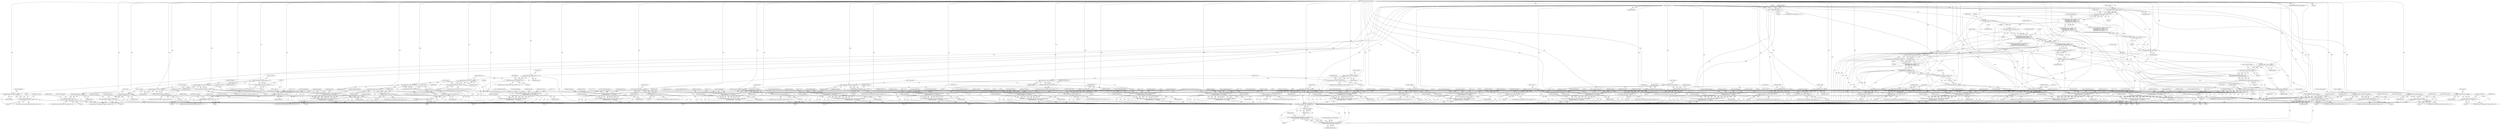 digraph "0_ImageMagick_b61d35eaccc0a7ddeff8a1c3abfcd0a43ccf210b@API" {
"1000204" [label="(Call,strlen(property))"];
"1000140" [label="(MethodParameterIn,const char *property)"];
"1000203" [label="(Call,strlen(property) <= 1)"];
"1000210" [label="(Call,ThrowMagickException(exception,GetMagickModule(),OptionError,\n         \"SetReadOnlyProperty\",\"`%s'\",property))"];
"1000208" [label="(Call,(void) ThrowMagickException(exception,GetMagickModule(),OptionError,\n         \"SetReadOnlyProperty\",\"`%s'\",property))"];
"1000227" [label="(Call,LocaleNCompare(\"8bim:\",property,5))"];
"1000226" [label="(Call,LocaleNCompare(\"8bim:\",property,5) == 0)"];
"1000235" [label="(Call,ThrowMagickException(exception,GetMagickModule(),OptionError,\n            \"SetReadOnlyProperty\",\"`%s'\",property))"];
"1000233" [label="(Call,(void) ThrowMagickException(exception,GetMagickModule(),OptionError,\n            \"SetReadOnlyProperty\",\"`%s'\",property))"];
"1001251" [label="(Call,ConstantString(property))"];
"1001245" [label="(Call,AddValueToSplayTree((SplayTreeInfo *) image->properties,\n    ConstantString(property),ConstantString(value)))"];
"1001243" [label="(Call,status=AddValueToSplayTree((SplayTreeInfo *) image->properties,\n    ConstantString(property),ConstantString(value)))"];
"1001255" [label="(Return,return(status);)"];
"1000250" [label="(Call,LocaleCompare(\"background\",property))"];
"1000249" [label="(Call,LocaleCompare(\"background\",property) == 0)"];
"1000271" [label="(Call,LocaleCompare(\"channels\",property))"];
"1000270" [label="(Call,LocaleCompare(\"channels\",property) == 0)"];
"1000278" [label="(Call,ThrowMagickException(exception,GetMagickModule(),OptionError,\n            \"SetReadOnlyProperty\",\"`%s'\",property))"];
"1000276" [label="(Call,(void) ThrowMagickException(exception,GetMagickModule(),OptionError,\n            \"SetReadOnlyProperty\",\"`%s'\",property))"];
"1000289" [label="(Call,LocaleCompare(\"colorspace\",property))"];
"1000288" [label="(Call,LocaleCompare(\"colorspace\",property) == 0)"];
"1000316" [label="(Call,LocaleCompare(\"compose\",property))"];
"1000315" [label="(Call,LocaleCompare(\"compose\",property) == 0)"];
"1000345" [label="(Call,LocaleCompare(\"compress\",property))"];
"1000344" [label="(Call,LocaleCompare(\"compress\",property) == 0)"];
"1000378" [label="(Call,LocaleCompare(\"delay\",property))"];
"1000377" [label="(Call,LocaleCompare(\"delay\",property) == 0)"];
"1000490" [label="(Call,LocaleCompare(\"delay_units\",property))"];
"1000489" [label="(Call,LocaleCompare(\"delay_units\",property) == 0)"];
"1000497" [label="(Call,ThrowMagickException(exception,GetMagickModule(),OptionError,\n            \"SetReadOnlyProperty\",\"`%s'\",property))"];
"1000495" [label="(Call,(void) ThrowMagickException(exception,GetMagickModule(),OptionError,\n            \"SetReadOnlyProperty\",\"`%s'\",property))"];
"1000508" [label="(Call,LocaleCompare(\"density\",property))"];
"1000507" [label="(Call,LocaleCompare(\"density\",property) == 0)"];
"1000559" [label="(Call,LocaleCompare(\"depth\",property))"];
"1000558" [label="(Call,LocaleCompare(\"depth\",property) == 0)"];
"1000574" [label="(Call,LocaleCompare(\"dispose\",property))"];
"1000573" [label="(Call,LocaleCompare(\"dispose\",property) == 0)"];
"1000607" [label="(Call,LocaleNCompare(\"exif:\",property,5))"];
"1000606" [label="(Call,LocaleNCompare(\"exif:\",property,5) == 0)"];
"1000615" [label="(Call,ThrowMagickException(exception,GetMagickModule(),OptionError,\n            \"SetReadOnlyProperty\",\"`%s'\",property))"];
"1000613" [label="(Call,(void) ThrowMagickException(exception,GetMagickModule(),OptionError,\n            \"SetReadOnlyProperty\",\"`%s'\",property))"];
"1000630" [label="(Call,LocaleNCompare(\"fx:\",property,3))"];
"1000629" [label="(Call,LocaleNCompare(\"fx:\",property,3) == 0)"];
"1000638" [label="(Call,ThrowMagickException(exception,GetMagickModule(),OptionError,\n            \"SetReadOnlyProperty\",\"`%s'\",property))"];
"1000636" [label="(Call,(void) ThrowMagickException(exception,GetMagickModule(),OptionError,\n            \"SetReadOnlyProperty\",\"`%s'\",property))"];
"1000653" [label="(Call,LocaleCompare(\"gamma\",property))"];
"1000652" [label="(Call,LocaleCompare(\"gamma\",property) == 0)"];
"1000671" [label="(Call,LocaleCompare(\"gravity\",property))"];
"1000670" [label="(Call,LocaleCompare(\"gravity\",property) == 0)"];
"1000704" [label="(Call,LocaleCompare(\"height\",property))"];
"1000703" [label="(Call,LocaleCompare(\"height\",property) == 0)"];
"1000711" [label="(Call,ThrowMagickException(exception,GetMagickModule(),OptionError,\n            \"SetReadOnlyProperty\",\"`%s'\",property))"];
"1000709" [label="(Call,(void) ThrowMagickException(exception,GetMagickModule(),OptionError,\n            \"SetReadOnlyProperty\",\"`%s'\",property))"];
"1000726" [label="(Call,LocaleCompare(\"intensity\",property))"];
"1000725" [label="(Call,LocaleCompare(\"intensity\",property) == 0)"];
"1000755" [label="(Call,LocaleCompare(\"intent\",property))"];
"1000754" [label="(Call,LocaleCompare(\"intent\",property) == 0)"];
"1000784" [label="(Call,LocaleCompare(\"interpolate\",property))"];
"1000783" [label="(Call,LocaleCompare(\"interpolate\",property) == 0)"];
"1000813" [label="(Call,LocaleNCompare(\"iptc:\",property,5))"];
"1000812" [label="(Call,LocaleNCompare(\"iptc:\",property,5) == 0)"];
"1000821" [label="(Call,ThrowMagickException(exception,GetMagickModule(),OptionError,\n            \"SetReadOnlyProperty\",\"`%s'\",property))"];
"1000819" [label="(Call,(void) ThrowMagickException(exception,GetMagickModule(),OptionError,\n            \"SetReadOnlyProperty\",\"`%s'\",property))"];
"1000835" [label="(Call,LocaleCompare(\"kurtosis\",property))"];
"1000834" [label="(Call,LocaleCompare(\"kurtosis\",property) == 0)"];
"1000842" [label="(Call,ThrowMagickException(exception,GetMagickModule(),OptionError,\n            \"SetReadOnlyProperty\",\"`%s'\",property))"];
"1000840" [label="(Call,(void) ThrowMagickException(exception,GetMagickModule(),OptionError,\n            \"SetReadOnlyProperty\",\"`%s'\",property))"];
"1000857" [label="(Call,LocaleCompare(\"loop\",property))"];
"1000856" [label="(Call,LocaleCompare(\"loop\",property) == 0)"];
"1000876" [label="(Call,LocaleCompare(\"magick\",property))"];
"1000875" [label="(Call,LocaleCompare(\"magick\",property) == 0)"];
"1000874" [label="(Call,(LocaleCompare(\"magick\",property) == 0) ||\n          (LocaleCompare(\"max\",property) == 0) ||\n          (LocaleCompare(\"mean\",property) == 0) ||\n          (LocaleCompare(\"min\",property) == 0) ||\n          (LocaleCompare(\"min\",property) == 0))"];
"1000882" [label="(Call,LocaleCompare(\"max\",property))"];
"1000881" [label="(Call,LocaleCompare(\"max\",property) == 0)"];
"1000880" [label="(Call,(LocaleCompare(\"max\",property) == 0) ||\n          (LocaleCompare(\"mean\",property) == 0) ||\n          (LocaleCompare(\"min\",property) == 0) ||\n          (LocaleCompare(\"min\",property) == 0))"];
"1000888" [label="(Call,LocaleCompare(\"mean\",property))"];
"1000887" [label="(Call,LocaleCompare(\"mean\",property) == 0)"];
"1000886" [label="(Call,(LocaleCompare(\"mean\",property) == 0) ||\n          (LocaleCompare(\"min\",property) == 0) ||\n          (LocaleCompare(\"min\",property) == 0))"];
"1000894" [label="(Call,LocaleCompare(\"min\",property))"];
"1000893" [label="(Call,LocaleCompare(\"min\",property) == 0)"];
"1000892" [label="(Call,(LocaleCompare(\"min\",property) == 0) ||\n          (LocaleCompare(\"min\",property) == 0))"];
"1000899" [label="(Call,LocaleCompare(\"min\",property))"];
"1000898" [label="(Call,LocaleCompare(\"min\",property) == 0)"];
"1000906" [label="(Call,ThrowMagickException(exception,GetMagickModule(),OptionError,\n             \"SetReadOnlyProperty\",\"`%s'\",property))"];
"1000904" [label="(Call,(void) ThrowMagickException(exception,GetMagickModule(),OptionError,\n             \"SetReadOnlyProperty\",\"`%s'\",property))"];
"1000920" [label="(Call,LocaleCompare(\"opaque\",property))"];
"1000919" [label="(Call,LocaleCompare(\"opaque\",property) == 0)"];
"1000927" [label="(Call,ThrowMagickException(exception,GetMagickModule(),OptionError,\n            \"SetReadOnlyProperty\",\"`%s'\",property))"];
"1000925" [label="(Call,(void) ThrowMagickException(exception,GetMagickModule(),OptionError,\n            \"SetReadOnlyProperty\",\"`%s'\",property))"];
"1000942" [label="(Call,LocaleCompare(\"page\",property))"];
"1000941" [label="(Call,LocaleCompare(\"page\",property) == 0)"];
"1000968" [label="(Call,LocaleNCompare(\"pixel:\",property,6))"];
"1000967" [label="(Call,LocaleNCompare(\"pixel:\",property,6) == 0)"];
"1000976" [label="(Call,ThrowMagickException(exception,GetMagickModule(),OptionError,\n            \"SetReadOnlyProperty\",\"`%s'\",property))"];
"1000974" [label="(Call,(void) ThrowMagickException(exception,GetMagickModule(),OptionError,\n            \"SetReadOnlyProperty\",\"`%s'\",property))"];
"1000987" [label="(Call,LocaleCompare(\"profile\",property))"];
"1000986" [label="(Call,LocaleCompare(\"profile\",property) == 0)"];
"1001046" [label="(Call,LocaleCompare(\"rendering-intent\",property))"];
"1001045" [label="(Call,LocaleCompare(\"rendering-intent\",property) == 0)"];
"1001079" [label="(Call,LocaleCompare(\"size\",property))"];
"1001078" [label="(Call,LocaleCompare(\"size\",property) == 0)"];
"1001077" [label="(Call,(LocaleCompare(\"size\",property) == 0) ||\n          (LocaleCompare(\"skewness\",property) == 0) ||\n          (LocaleCompare(\"scenes\",property) == 0) ||\n          (LocaleCompare(\"standard-deviation\",property) == 0))"];
"1001085" [label="(Call,LocaleCompare(\"skewness\",property))"];
"1001084" [label="(Call,LocaleCompare(\"skewness\",property) == 0)"];
"1001083" [label="(Call,(LocaleCompare(\"skewness\",property) == 0) ||\n          (LocaleCompare(\"scenes\",property) == 0) ||\n          (LocaleCompare(\"standard-deviation\",property) == 0))"];
"1001091" [label="(Call,LocaleCompare(\"scenes\",property))"];
"1001090" [label="(Call,LocaleCompare(\"scenes\",property) == 0)"];
"1001089" [label="(Call,(LocaleCompare(\"scenes\",property) == 0) ||\n          (LocaleCompare(\"standard-deviation\",property) == 0))"];
"1001096" [label="(Call,LocaleCompare(\"standard-deviation\",property))"];
"1001095" [label="(Call,LocaleCompare(\"standard-deviation\",property) == 0)"];
"1001103" [label="(Call,ThrowMagickException(exception,GetMagickModule(),OptionError,\n            \"SetReadOnlyProperty\",\"`%s'\",property))"];
"1001101" [label="(Call,(void) ThrowMagickException(exception,GetMagickModule(),OptionError,\n            \"SetReadOnlyProperty\",\"`%s'\",property))"];
"1001118" [label="(Call,LocaleCompare(\"tile-offset\",property))"];
"1001117" [label="(Call,LocaleCompare(\"tile-offset\",property) == 0)"];
"1001148" [label="(Call,LocaleCompare(\"units\",property))"];
"1001147" [label="(Call,LocaleCompare(\"units\",property) == 0)"];
"1001181" [label="(Call,LocaleCompare(\"version\",property))"];
"1001180" [label="(Call,LocaleCompare(\"version\",property) == 0)"];
"1001188" [label="(Call,ThrowMagickException(exception,GetMagickModule(),OptionError,\n            \"SetReadOnlyProperty\",\"`%s'\",property))"];
"1001186" [label="(Call,(void) ThrowMagickException(exception,GetMagickModule(),OptionError,\n            \"SetReadOnlyProperty\",\"`%s'\",property))"];
"1001203" [label="(Call,LocaleCompare(\"width\",property))"];
"1001202" [label="(Call,LocaleCompare(\"width\",property) == 0)"];
"1001210" [label="(Call,ThrowMagickException(exception,GetMagickModule(),OptionError,\n            \"SetReadOnlyProperty\",\"`%s'\",property))"];
"1001208" [label="(Call,(void) ThrowMagickException(exception,GetMagickModule(),OptionError,\n            \"SetReadOnlyProperty\",\"`%s'\",property))"];
"1001225" [label="(Call,LocaleNCompare(\"xmp:\",property,4))"];
"1001224" [label="(Call,LocaleNCompare(\"xmp:\",property,4) == 0)"];
"1001233" [label="(Call,ThrowMagickException(exception,GetMagickModule(),OptionError,\n            \"SetReadOnlyProperty\",\"`%s'\",property))"];
"1001231" [label="(Call,(void) ThrowMagickException(exception,GetMagickModule(),OptionError,\n            \"SetReadOnlyProperty\",\"`%s'\",property))"];
"1000227" [label="(Call,LocaleNCompare(\"8bim:\",property,5))"];
"1000629" [label="(Call,LocaleNCompare(\"fx:\",property,3) == 0)"];
"1001109" [label="(Identifier,property)"];
"1000279" [label="(Identifier,exception)"];
"1001116" [label="(ControlStructure,if (LocaleCompare(\"tile-offset\",property) == 0))"];
"1001252" [label="(Identifier,property)"];
"1001155" [label="(Identifier,units)"];
"1000967" [label="(Call,LocaleNCompare(\"pixel:\",property,6) == 0)"];
"1001053" [label="(Identifier,rendering_intent)"];
"1001080" [label="(Literal,\"size\")"];
"1001101" [label="(Call,(void) ThrowMagickException(exception,GetMagickModule(),OptionError,\n            \"SetReadOnlyProperty\",\"`%s'\",property))"];
"1000888" [label="(Call,LocaleCompare(\"mean\",property))"];
"1001183" [label="(Identifier,property)"];
"1001246" [label="(Call,(SplayTreeInfo *) image->properties)"];
"1001256" [label="(Identifier,status)"];
"1000754" [label="(Call,LocaleCompare(\"intent\",property) == 0)"];
"1000510" [label="(Identifier,property)"];
"1001079" [label="(Call,LocaleCompare(\"size\",property))"];
"1001082" [label="(Literal,0)"];
"1001228" [label="(Literal,4)"];
"1001147" [label="(Call,LocaleCompare(\"units\",property) == 0)"];
"1000497" [label="(Call,ThrowMagickException(exception,GetMagickModule(),OptionError,\n            \"SetReadOnlyProperty\",\"`%s'\",property))"];
"1000880" [label="(Call,(LocaleCompare(\"max\",property) == 0) ||\n          (LocaleCompare(\"mean\",property) == 0) ||\n          (LocaleCompare(\"min\",property) == 0) ||\n          (LocaleCompare(\"min\",property) == 0))"];
"1001088" [label="(Literal,0)"];
"1001203" [label="(Call,LocaleCompare(\"width\",property))"];
"1001229" [label="(Literal,0)"];
"1000824" [label="(Identifier,OptionError)"];
"1000973" [label="(Block,)"];
"1000972" [label="(Literal,0)"];
"1000818" [label="(Block,)"];
"1000628" [label="(ControlStructure,if (LocaleNCompare(\"fx:\",property,3) == 0))"];
"1001255" [label="(Return,return(status);)"];
"1000984" [label="(Identifier,MagickFalse)"];
"1000982" [label="(Identifier,property)"];
"1000834" [label="(Call,LocaleCompare(\"kurtosis\",property) == 0)"];
"1000906" [label="(Call,ThrowMagickException(exception,GetMagickModule(),OptionError,\n             \"SetReadOnlyProperty\",\"`%s'\",property))"];
"1000893" [label="(Call,LocaleCompare(\"min\",property) == 0)"];
"1001121" [label="(Literal,0)"];
"1001201" [label="(ControlStructure,if (LocaleCompare(\"width\",property) == 0))"];
"1000811" [label="(ControlStructure,if (LocaleNCompare(\"iptc:\",property,5) == 0))"];
"1000253" [label="(Literal,0)"];
"1001193" [label="(Literal,\"`%s'\")"];
"1000943" [label="(Literal,\"page\")"];
"1001181" [label="(Call,LocaleCompare(\"version\",property))"];
"1001111" [label="(Identifier,MagickFalse)"];
"1000345" [label="(Call,LocaleCompare(\"compress\",property))"];
"1000577" [label="(Literal,0)"];
"1001204" [label="(Literal,\"width\")"];
"1000920" [label="(Call,LocaleCompare(\"opaque\",property))"];
"1000843" [label="(Identifier,exception)"];
"1000886" [label="(Call,(LocaleCompare(\"mean\",property) == 0) ||\n          (LocaleCompare(\"min\",property) == 0) ||\n          (LocaleCompare(\"min\",property) == 0))"];
"1000228" [label="(Literal,\"8bim:\")"];
"1000635" [label="(Block,)"];
"1001242" [label="(ControlStructure,break;)"];
"1000656" [label="(Literal,0)"];
"1000892" [label="(Call,(LocaleCompare(\"min\",property) == 0) ||\n          (LocaleCompare(\"min\",property) == 0))"];
"1000977" [label="(Identifier,exception)"];
"1001223" [label="(ControlStructure,if (LocaleNCompare(\"xmp:\",property,4) == 0))"];
"1000705" [label="(Literal,\"height\")"];
"1000928" [label="(Identifier,exception)"];
"1001046" [label="(Call,LocaleCompare(\"rendering-intent\",property))"];
"1001092" [label="(Literal,\"scenes\")"];
"1000488" [label="(ControlStructure,if (LocaleCompare(\"delay_units\",property) == 0))"];
"1000636" [label="(Call,(void) ThrowMagickException(exception,GetMagickModule(),OptionError,\n            \"SetReadOnlyProperty\",\"`%s'\",property))"];
"1000709" [label="(Call,(void) ThrowMagickException(exception,GetMagickModule(),OptionError,\n            \"SetReadOnlyProperty\",\"`%s'\",property))"];
"1000902" [label="(Literal,0)"];
"1001175" [label="(ControlStructure,break;)"];
"1000860" [label="(Literal,0)"];
"1000979" [label="(Identifier,OptionError)"];
"1000377" [label="(Call,LocaleCompare(\"delay\",property) == 0)"];
"1000315" [label="(Call,LocaleCompare(\"compose\",property) == 0)"];
"1000344" [label="(Call,LocaleCompare(\"compress\",property) == 0)"];
"1000882" [label="(Call,LocaleCompare(\"max\",property))"];
"1000490" [label="(Call,LocaleCompare(\"delay_units\",property))"];
"1000494" [label="(Block,)"];
"1001253" [label="(Call,ConstantString(value))"];
"1000346" [label="(Literal,\"compress\")"];
"1000196" [label="(Call,DeleteImageProperty(image,property))"];
"1000502" [label="(Literal,\"`%s'\")"];
"1000607" [label="(Call,LocaleNCompare(\"exif:\",property,5))"];
"1000822" [label="(Identifier,exception)"];
"1001045" [label="(Call,LocaleCompare(\"rendering-intent\",property) == 0)"];
"1000988" [label="(Literal,\"profile\")"];
"1000617" [label="(Call,GetMagickModule())"];
"1001078" [label="(Call,LocaleCompare(\"size\",property) == 0)"];
"1001150" [label="(Identifier,property)"];
"1001243" [label="(Call,status=AddValueToSplayTree((SplayTreeInfo *) image->properties,\n    ConstantString(property),ConstantString(value)))"];
"1000646" [label="(Identifier,MagickFalse)"];
"1000378" [label="(Call,LocaleCompare(\"delay\",property))"];
"1001089" [label="(Call,(LocaleCompare(\"scenes\",property) == 0) ||\n          (LocaleCompare(\"standard-deviation\",property) == 0))"];
"1001224" [label="(Call,LocaleNCompare(\"xmp:\",property,4) == 0)"];
"1001215" [label="(Literal,\"`%s'\")"];
"1000218" [label="(Identifier,MagickFalse)"];
"1000210" [label="(Call,ThrowMagickException(exception,GetMagickModule(),OptionError,\n         \"SetReadOnlyProperty\",\"`%s'\",property))"];
"1000897" [label="(Literal,0)"];
"1000785" [label="(Literal,\"interpolate\")"];
"1000980" [label="(Literal,\"SetReadOnlyProperty\")"];
"1001207" [label="(Block,)"];
"1000839" [label="(Block,)"];
"1000981" [label="(Literal,\"`%s'\")"];
"1000707" [label="(Literal,0)"];
"1000618" [label="(Identifier,OptionError)"];
"1000205" [label="(Identifier,property)"];
"1000944" [label="(Identifier,property)"];
"1000236" [label="(Identifier,exception)"];
"1000501" [label="(Literal,\"SetReadOnlyProperty\")"];
"1000674" [label="(Literal,0)"];
"1000717" [label="(Identifier,property)"];
"1000812" [label="(Call,LocaleNCompare(\"iptc:\",property,5) == 0)"];
"1000616" [label="(Identifier,exception)"];
"1000206" [label="(Literal,1)"];
"1001076" [label="(ControlStructure,if ((LocaleCompare(\"size\",property) == 0) ||\n          (LocaleCompare(\"skewness\",property) == 0) ||\n          (LocaleCompare(\"scenes\",property) == 0) ||\n          (LocaleCompare(\"standard-deviation\",property) == 0)))"];
"1001182" [label="(Literal,\"version\")"];
"1000243" [label="(Identifier,MagickFalse)"];
"1000702" [label="(ControlStructure,if (LocaleCompare(\"height\",property) == 0))"];
"1000317" [label="(Literal,\"compose\")"];
"1001225" [label="(Call,LocaleNCompare(\"xmp:\",property,4))"];
"1000576" [label="(Identifier,property)"];
"1001100" [label="(Block,)"];
"1000275" [label="(Block,)"];
"1000491" [label="(Literal,\"delay_units\")"];
"1001103" [label="(Call,ThrowMagickException(exception,GetMagickModule(),OptionError,\n            \"SetReadOnlyProperty\",\"`%s'\",property))"];
"1000651" [label="(ControlStructure,if (LocaleCompare(\"gamma\",property) == 0))"];
"1000727" [label="(Literal,\"intensity\")"];
"1000931" [label="(Literal,\"SetReadOnlyProperty\")"];
"1000642" [label="(Literal,\"SetReadOnlyProperty\")"];
"1000757" [label="(Identifier,property)"];
"1000250" [label="(Call,LocaleCompare(\"background\",property))"];
"1000272" [label="(Literal,\"channels\")"];
"1000704" [label="(Call,LocaleCompare(\"height\",property))"];
"1001112" [label="(ControlStructure,break;)"];
"1000900" [label="(Literal,\"min\")"];
"1000624" [label="(ControlStructure,break;)"];
"1001226" [label="(Literal,\"xmp:\")"];
"1000612" [label="(Block,)"];
"1000813" [label="(Call,LocaleNCompare(\"iptc:\",property,5))"];
"1001211" [label="(Identifier,exception)"];
"1000816" [label="(Literal,5)"];
"1001179" [label="(ControlStructure,if (LocaleCompare(\"version\",property) == 0))"];
"1001106" [label="(Identifier,OptionError)"];
"1000909" [label="(Identifier,OptionError)"];
"1000826" [label="(Literal,\"`%s'\")"];
"1000235" [label="(Call,ThrowMagickException(exception,GetMagickModule(),OptionError,\n            \"SetReadOnlyProperty\",\"`%s'\",property))"];
"1000284" [label="(Identifier,property)"];
"1000352" [label="(Identifier,compression)"];
"1000733" [label="(Identifier,intensity)"];
"1001085" [label="(Call,LocaleCompare(\"skewness\",property))"];
"1000282" [label="(Literal,\"SetReadOnlyProperty\")"];
"1000904" [label="(Call,(void) ThrowMagickException(exception,GetMagickModule(),OptionError,\n             \"SetReadOnlyProperty\",\"`%s'\",property))"];
"1000883" [label="(Literal,\"max\")"];
"1001189" [label="(Identifier,exception)"];
"1000232" [label="(Block,)"];
"1000713" [label="(Call,GetMagickModule())"];
"1001047" [label="(Literal,\"rendering-intent\")"];
"1000561" [label="(Identifier,property)"];
"1000847" [label="(Literal,\"`%s'\")"];
"1000634" [label="(Literal,0)"];
"1000907" [label="(Identifier,exception)"];
"1000655" [label="(Identifier,property)"];
"1000143" [label="(Block,)"];
"1001236" [label="(Identifier,OptionError)"];
"1001184" [label="(Literal,0)"];
"1000613" [label="(Call,(void) ThrowMagickException(exception,GetMagickModule(),OptionError,\n            \"SetReadOnlyProperty\",\"`%s'\",property))"];
"1000864" [label="(Identifier,image)"];
"1000995" [label="(Identifier,image_info)"];
"1000291" [label="(Identifier,property)"];
"1000499" [label="(Call,GetMagickModule())"];
"1000719" [label="(Identifier,MagickFalse)"];
"1000856" [label="(Call,LocaleCompare(\"loop\",property) == 0)"];
"1001216" [label="(Identifier,property)"];
"1000641" [label="(Identifier,OptionError)"];
"1000558" [label="(Call,LocaleCompare(\"depth\",property) == 0)"];
"1000966" [label="(ControlStructure,if (LocaleNCompare(\"pixel:\",property,6) == 0))"];
"1001191" [label="(Identifier,OptionError)"];
"1000728" [label="(Identifier,property)"];
"1000914" [label="(Identifier,MagickFalse)"];
"1000557" [label="(ControlStructure,if (LocaleCompare(\"depth\",property) == 0))"];
"1000142" [label="(MethodParameterIn,ExceptionInfo *exception)"];
"1000644" [label="(Identifier,property)"];
"1000489" [label="(Call,LocaleCompare(\"delay_units\",property) == 0)"];
"1000211" [label="(Identifier,exception)"];
"1000318" [label="(Identifier,property)"];
"1000837" [label="(Identifier,property)"];
"1000936" [label="(ControlStructure,break;)"];
"1000762" [label="(Identifier,rendering_intent)"];
"1000791" [label="(Identifier,interpolate)"];
"1000654" [label="(Literal,\"gamma\")"];
"1000271" [label="(Call,LocaleCompare(\"channels\",property))"];
"1001099" [label="(Literal,0)"];
"1000989" [label="(Identifier,property)"];
"1001086" [label="(Literal,\"skewness\")"];
"1001254" [label="(Identifier,value)"];
"1000725" [label="(Call,LocaleCompare(\"intensity\",property) == 0)"];
"1000833" [label="(ControlStructure,if (LocaleCompare(\"kurtosis\",property) == 0))"];
"1001108" [label="(Literal,\"`%s'\")"];
"1000562" [label="(Literal,0)"];
"1000940" [label="(ControlStructure,if (LocaleCompare(\"page\",property) == 0))"];
"1000207" [label="(Block,)"];
"1000653" [label="(Call,LocaleCompare(\"gamma\",property))"];
"1000239" [label="(Literal,\"SetReadOnlyProperty\")"];
"1000575" [label="(Literal,\"dispose\")"];
"1000932" [label="(Literal,\"`%s'\")"];
"1001205" [label="(Identifier,property)"];
"1000608" [label="(Literal,\"exif:\")"];
"1000724" [label="(ControlStructure,if (LocaleCompare(\"intensity\",property) == 0))"];
"1000908" [label="(Call,GetMagickModule())"];
"1000581" [label="(Identifier,dispose)"];
"1000925" [label="(Call,(void) ThrowMagickException(exception,GetMagickModule(),OptionError,\n            \"SetReadOnlyProperty\",\"`%s'\",property))"];
"1001117" [label="(Call,LocaleCompare(\"tile-offset\",property) == 0)"];
"1000296" [label="(Identifier,colorspace)"];
"1000714" [label="(Identifier,OptionError)"];
"1000840" [label="(Call,(void) ThrowMagickException(exception,GetMagickModule(),OptionError,\n            \"SetReadOnlyProperty\",\"`%s'\",property))"];
"1000851" [label="(ControlStructure,break;)"];
"1000508" [label="(Call,LocaleCompare(\"density\",property))"];
"1000251" [label="(Literal,\"background\")"];
"1001040" [label="(ControlStructure,break;)"];
"1000559" [label="(Call,LocaleCompare(\"depth\",property))"];
"1000566" [label="(Identifier,image)"];
"1000249" [label="(Call,LocaleCompare(\"background\",property) == 0)"];
"1000845" [label="(Identifier,OptionError)"];
"1001244" [label="(Identifier,status)"];
"1000855" [label="(ControlStructure,if (LocaleCompare(\"loop\",property) == 0))"];
"1000215" [label="(Literal,\"`%s'\")"];
"1000915" [label="(ControlStructure,break;)"];
"1000698" [label="(ControlStructure,break;)"];
"1001241" [label="(Identifier,MagickFalse)"];
"1001142" [label="(ControlStructure,break;)"];
"1000631" [label="(Literal,\"fx:\")"];
"1001049" [label="(Literal,0)"];
"1001093" [label="(Identifier,property)"];
"1000274" [label="(Literal,0)"];
"1001105" [label="(Call,GetMagickModule())"];
"1000910" [label="(Literal,\"SetReadOnlyProperty\")"];
"1000241" [label="(Identifier,property)"];
"1000827" [label="(Identifier,property)"];
"1000660" [label="(Identifier,image)"];
"1000870" [label="(ControlStructure,break;)"];
"1000226" [label="(Call,LocaleNCompare(\"8bim:\",property,5) == 0)"];
"1001239" [label="(Identifier,property)"];
"1000573" [label="(Call,LocaleCompare(\"dispose\",property) == 0)"];
"1000507" [label="(Call,LocaleCompare(\"density\",property) == 0)"];
"1000492" [label="(Identifier,property)"];
"1001208" [label="(Call,(void) ThrowMagickException(exception,GetMagickModule(),OptionError,\n            \"SetReadOnlyProperty\",\"`%s'\",property))"];
"1000970" [label="(Identifier,property)"];
"1000630" [label="(Call,LocaleNCompare(\"fx:\",property,3))"];
"1001180" [label="(Call,LocaleCompare(\"version\",property) == 0)"];
"1000875" [label="(Call,LocaleCompare(\"magick\",property) == 0)"];
"1001149" [label="(Literal,\"units\")"];
"1000782" [label="(ControlStructure,if (LocaleCompare(\"interpolate\",property) == 0))"];
"1000927" [label="(Call,ThrowMagickException(exception,GetMagickModule(),OptionError,\n            \"SetReadOnlyProperty\",\"`%s'\",property))"];
"1000978" [label="(Call,GetMagickModule())"];
"1001104" [label="(Identifier,exception)"];
"1000873" [label="(ControlStructure,if ((LocaleCompare(\"magick\",property) == 0) ||\n          (LocaleCompare(\"max\",property) == 0) ||\n          (LocaleCompare(\"mean\",property) == 0) ||\n          (LocaleCompare(\"min\",property) == 0) ||\n          (LocaleCompare(\"min\",property) == 0)))"];
"1000918" [label="(ControlStructure,if (LocaleCompare(\"opaque\",property) == 0))"];
"1000889" [label="(Literal,\"mean\")"];
"1000876" [label="(Call,LocaleCompare(\"magick\",property))"];
"1001148" [label="(Call,LocaleCompare(\"units\",property))"];
"1000225" [label="(ControlStructure,if (LocaleNCompare(\"8bim:\",property,5) == 0))"];
"1000901" [label="(Identifier,property)"];
"1001210" [label="(Call,ThrowMagickException(exception,GetMagickModule(),OptionError,\n            \"SetReadOnlyProperty\",\"`%s'\",property))"];
"1000935" [label="(Identifier,MagickFalse)"];
"1000819" [label="(Call,(void) ThrowMagickException(exception,GetMagickModule(),OptionError,\n            \"SetReadOnlyProperty\",\"`%s'\",property))"];
"1000878" [label="(Identifier,property)"];
"1000678" [label="(Identifier,gravity)"];
"1000784" [label="(Call,LocaleCompare(\"interpolate\",property))"];
"1001097" [label="(Literal,\"standard-deviation\")"];
"1001107" [label="(Literal,\"SetReadOnlyProperty\")"];
"1000850" [label="(Identifier,MagickFalse)"];
"1000859" [label="(Identifier,property)"];
"1000884" [label="(Identifier,property)"];
"1000632" [label="(Identifier,property)"];
"1001119" [label="(Literal,\"tile-offset\")"];
"1001186" [label="(Call,(void) ThrowMagickException(exception,GetMagickModule(),OptionError,\n            \"SetReadOnlyProperty\",\"`%s'\",property))"];
"1000726" [label="(Call,LocaleCompare(\"intensity\",property))"];
"1000230" [label="(Literal,5)"];
"1000755" [label="(Call,LocaleCompare(\"intent\",property))"];
"1000930" [label="(Identifier,OptionError)"];
"1000229" [label="(Identifier,property)"];
"1000715" [label="(Literal,\"SetReadOnlyProperty\")"];
"1000672" [label="(Literal,\"gravity\")"];
"1000376" [label="(ControlStructure,if (LocaleCompare(\"delay\",property) == 0))"];
"1001098" [label="(Identifier,property)"];
"1001196" [label="(Identifier,MagickFalse)"];
"1001190" [label="(Call,GetMagickModule())"];
"1000846" [label="(Literal,\"SetReadOnlyProperty\")"];
"1001238" [label="(Literal,\"`%s'\")"];
"1000511" [label="(Literal,0)"];
"1000945" [label="(Literal,0)"];
"1000643" [label="(Literal,\"`%s'\")"];
"1000903" [label="(Block,)"];
"1000971" [label="(Literal,6)"];
"1000379" [label="(Literal,\"delay\")"];
"1000835" [label="(Call,LocaleCompare(\"kurtosis\",property))"];
"1000919" [label="(Call,LocaleCompare(\"opaque\",property) == 0)"];
"1001235" [label="(Call,GetMagickModule())"];
"1001231" [label="(Call,(void) ThrowMagickException(exception,GetMagickModule(),OptionError,\n            \"SetReadOnlyProperty\",\"`%s'\",property))"];
"1000823" [label="(Call,GetMagickModule())"];
"1001083" [label="(Call,(LocaleCompare(\"skewness\",property) == 0) ||\n          (LocaleCompare(\"scenes\",property) == 0) ||\n          (LocaleCompare(\"standard-deviation\",property) == 0))"];
"1000877" [label="(Literal,\"magick\")"];
"1001091" [label="(Call,LocaleCompare(\"scenes\",property))"];
"1000269" [label="(ControlStructure,if (LocaleCompare(\"channels\",property) == 0))"];
"1000240" [label="(Literal,\"`%s'\")"];
"1000606" [label="(Call,LocaleNCompare(\"exif:\",property,5) == 0)"];
"1000814" [label="(Literal,\"iptc:\")"];
"1000844" [label="(Call,GetMagickModule())"];
"1000949" [label="(Identifier,geometry)"];
"1000290" [label="(Literal,\"colorspace\")"];
"1000817" [label="(Literal,0)"];
"1001219" [label="(ControlStructure,break;)"];
"1000238" [label="(Identifier,OptionError)"];
"1000495" [label="(Call,(void) ThrowMagickException(exception,GetMagickModule(),OptionError,\n            \"SetReadOnlyProperty\",\"`%s'\",property))"];
"1000842" [label="(Call,ThrowMagickException(exception,GetMagickModule(),OptionError,\n            \"SetReadOnlyProperty\",\"`%s'\",property))"];
"1000874" [label="(Call,(LocaleCompare(\"magick\",property) == 0) ||\n          (LocaleCompare(\"max\",property) == 0) ||\n          (LocaleCompare(\"mean\",property) == 0) ||\n          (LocaleCompare(\"min\",property) == 0) ||\n          (LocaleCompare(\"min\",property) == 0))"];
"1001090" [label="(Call,LocaleCompare(\"scenes\",property) == 0)"];
"1000753" [label="(ControlStructure,if (LocaleCompare(\"intent\",property) == 0))"];
"1000288" [label="(Call,LocaleCompare(\"colorspace\",property) == 0)"];
"1000610" [label="(Literal,5)"];
"1000289" [label="(Call,LocaleCompare(\"colorspace\",property))"];
"1000372" [label="(ControlStructure,break;)"];
"1001188" [label="(Call,ThrowMagickException(exception,GetMagickModule(),OptionError,\n            \"SetReadOnlyProperty\",\"`%s'\",property))"];
"1000941" [label="(Call,LocaleCompare(\"page\",property) == 0)"];
"1000929" [label="(Call,GetMagickModule())"];
"1000712" [label="(Identifier,exception)"];
"1000640" [label="(Call,GetMagickModule())"];
"1001230" [label="(Block,)"];
"1000911" [label="(Literal,\"`%s'\")"];
"1000933" [label="(Identifier,property)"];
"1001213" [label="(Identifier,OptionError)"];
"1000214" [label="(Literal,\"SetReadOnlyProperty\")"];
"1001251" [label="(Call,ConstantString(property))"];
"1000621" [label="(Identifier,property)"];
"1001237" [label="(Literal,\"SetReadOnlyProperty\")"];
"1000515" [label="(Identifier,flags)"];
"1001095" [label="(Call,LocaleCompare(\"standard-deviation\",property) == 0)"];
"1000273" [label="(Identifier,property)"];
"1000221" [label="(Identifier,property)"];
"1000898" [label="(Call,LocaleCompare(\"min\",property) == 0)"];
"1000894" [label="(Call,LocaleCompare(\"min\",property))"];
"1000720" [label="(ControlStructure,break;)"];
"1000673" [label="(Identifier,property)"];
"1000838" [label="(Literal,0)"];
"1000278" [label="(Call,ThrowMagickException(exception,GetMagickModule(),OptionError,\n            \"SetReadOnlyProperty\",\"`%s'\",property))"];
"1001192" [label="(Literal,\"SetReadOnlyProperty\")"];
"1000202" [label="(ControlStructure,if (strlen(property) <= 1))"];
"1000895" [label="(Literal,\"min\")"];
"1000652" [label="(Call,LocaleCompare(\"gamma\",property) == 0)"];
"1001084" [label="(Call,LocaleCompare(\"skewness\",property) == 0)"];
"1000786" [label="(Identifier,property)"];
"1000283" [label="(Literal,\"`%s'\")"];
"1000204" [label="(Call,strlen(property))"];
"1001234" [label="(Identifier,exception)"];
"1000890" [label="(Identifier,property)"];
"1000385" [label="(Identifier,flags)"];
"1000858" [label="(Literal,\"loop\")"];
"1000252" [label="(Identifier,property)"];
"1000706" [label="(Identifier,property)"];
"1001202" [label="(Call,LocaleCompare(\"width\",property) == 0)"];
"1000203" [label="(Call,strlen(property) <= 1)"];
"1000623" [label="(Identifier,MagickFalse)"];
"1000881" [label="(Call,LocaleCompare(\"max\",property) == 0)"];
"1000848" [label="(Identifier,property)"];
"1000503" [label="(Identifier,property)"];
"1001245" [label="(Call,AddValueToSplayTree((SplayTreeInfo *) image->properties,\n    ConstantString(property),ConstantString(value)))"];
"1001146" [label="(ControlStructure,if (LocaleCompare(\"units\",property) == 0))"];
"1000815" [label="(Identifier,property)"];
"1000609" [label="(Identifier,property)"];
"1000615" [label="(Call,ThrowMagickException(exception,GetMagickModule(),OptionError,\n            \"SetReadOnlyProperty\",\"`%s'\",property))"];
"1000498" [label="(Identifier,exception)"];
"1000213" [label="(Identifier,OptionError)"];
"1000233" [label="(Call,(void) ThrowMagickException(exception,GetMagickModule(),OptionError,\n            \"SetReadOnlyProperty\",\"`%s'\",property))"];
"1000974" [label="(Call,(void) ThrowMagickException(exception,GetMagickModule(),OptionError,\n            \"SetReadOnlyProperty\",\"`%s'\",property))"];
"1001073" [label="(ControlStructure,break;)"];
"1001185" [label="(Block,)"];
"1001214" [label="(Literal,\"SetReadOnlyProperty\")"];
"1000836" [label="(Literal,\"kurtosis\")"];
"1000506" [label="(ControlStructure,if (LocaleCompare(\"density\",property) == 0))"];
"1000316" [label="(Call,LocaleCompare(\"compose\",property))"];
"1000270" [label="(Call,LocaleCompare(\"channels\",property) == 0)"];
"1000560" [label="(Literal,\"depth\")"];
"1001212" [label="(Call,GetMagickModule())"];
"1001094" [label="(Literal,0)"];
"1000857" [label="(Call,LocaleCompare(\"loop\",property))"];
"1000969" [label="(Literal,\"pixel:\")"];
"1000669" [label="(ControlStructure,if (LocaleCompare(\"gravity\",property) == 0))"];
"1000756" [label="(Literal,\"intent\")"];
"1000265" [label="(ControlStructure,break;)"];
"1000671" [label="(Call,LocaleCompare(\"gravity\",property))"];
"1000885" [label="(Literal,0)"];
"1000912" [label="(Identifier,property)"];
"1000286" [label="(Identifier,MagickFalse)"];
"1000829" [label="(Identifier,MagickFalse)"];
"1000212" [label="(Call,GetMagickModule())"];
"1000381" [label="(Literal,0)"];
"1001206" [label="(Literal,0)"];
"1000140" [label="(MethodParameterIn,const char *property)"];
"1000505" [label="(Identifier,MagickFalse)"];
"1000922" [label="(Identifier,property)"];
"1000899" [label="(Call,LocaleCompare(\"min\",property))"];
"1001125" [label="(Identifier,geometry)"];
"1000500" [label="(Identifier,OptionError)"];
"1000821" [label="(Call,ThrowMagickException(exception,GetMagickModule(),OptionError,\n            \"SetReadOnlyProperty\",\"`%s'\",property))"];
"1000323" [label="(Identifier,compose)"];
"1000287" [label="(ControlStructure,if (LocaleCompare(\"colorspace\",property) == 0))"];
"1001120" [label="(Identifier,property)"];
"1001218" [label="(Identifier,MagickFalse)"];
"1000216" [label="(Identifier,property)"];
"1001227" [label="(Identifier,property)"];
"1000493" [label="(Literal,0)"];
"1000985" [label="(ControlStructure,if (LocaleCompare(\"profile\",property) == 0))"];
"1001194" [label="(Identifier,property)"];
"1001081" [label="(Identifier,property)"];
"1000758" [label="(Literal,0)"];
"1001151" [label="(Literal,0)"];
"1000968" [label="(Call,LocaleNCompare(\"pixel:\",property,6))"];
"1000891" [label="(Literal,0)"];
"1000887" [label="(Call,LocaleCompare(\"mean\",property) == 0)"];
"1000343" [label="(ControlStructure,if (LocaleCompare(\"compress\",property) == 0))"];
"1000711" [label="(Call,ThrowMagickException(exception,GetMagickModule(),OptionError,\n            \"SetReadOnlyProperty\",\"`%s'\",property))"];
"1000314" [label="(ControlStructure,if (LocaleCompare(\"compose\",property) == 0))"];
"1000380" [label="(Identifier,property)"];
"1000638" [label="(Call,ThrowMagickException(exception,GetMagickModule(),OptionError,\n            \"SetReadOnlyProperty\",\"`%s'\",property))"];
"1000942" [label="(Call,LocaleCompare(\"page\",property))"];
"1000647" [label="(ControlStructure,break;)"];
"1000292" [label="(Literal,0)"];
"1001197" [label="(ControlStructure,break;)"];
"1001233" [label="(Call,ThrowMagickException(exception,GetMagickModule(),OptionError,\n            \"SetReadOnlyProperty\",\"`%s'\",property))"];
"1000986" [label="(Call,LocaleCompare(\"profile\",property) == 0)"];
"1000620" [label="(Literal,\"`%s'\")"];
"1000248" [label="(ControlStructure,if (LocaleCompare(\"background\",property) == 0))"];
"1000830" [label="(ControlStructure,break;)"];
"1000244" [label="(ControlStructure,break;)"];
"1000987" [label="(Call,LocaleCompare(\"profile\",property))"];
"1000783" [label="(Call,LocaleCompare(\"interpolate\",property) == 0)"];
"1000619" [label="(Literal,\"SetReadOnlyProperty\")"];
"1000639" [label="(Identifier,exception)"];
"1001096" [label="(Call,LocaleCompare(\"standard-deviation\",property))"];
"1000976" [label="(Call,ThrowMagickException(exception,GetMagickModule(),OptionError,\n            \"SetReadOnlyProperty\",\"`%s'\",property))"];
"1000990" [label="(Literal,0)"];
"1000633" [label="(Literal,3)"];
"1000574" [label="(Call,LocaleCompare(\"dispose\",property))"];
"1000572" [label="(ControlStructure,if (LocaleCompare(\"dispose\",property) == 0))"];
"1000896" [label="(Identifier,property)"];
"1000276" [label="(Call,(void) ThrowMagickException(exception,GetMagickModule(),OptionError,\n            \"SetReadOnlyProperty\",\"`%s'\",property))"];
"1000347" [label="(Identifier,property)"];
"1000605" [label="(ControlStructure,if (LocaleNCompare(\"exif:\",property,5) == 0))"];
"1001044" [label="(ControlStructure,if (LocaleCompare(\"rendering-intent\",property) == 0))"];
"1001087" [label="(Identifier,property)"];
"1000921" [label="(Literal,\"opaque\")"];
"1000280" [label="(Call,GetMagickModule())"];
"1000348" [label="(Literal,0)"];
"1000703" [label="(Call,LocaleCompare(\"height\",property) == 0)"];
"1000670" [label="(Call,LocaleCompare(\"gravity\",property) == 0)"];
"1000923" [label="(Literal,0)"];
"1000509" [label="(Literal,\"density\")"];
"1000879" [label="(Literal,0)"];
"1000924" [label="(Block,)"];
"1001257" [label="(MethodReturn,MagickExport MagickBooleanType)"];
"1000708" [label="(Block,)"];
"1000825" [label="(Literal,\"SetReadOnlyProperty\")"];
"1001048" [label="(Identifier,property)"];
"1000281" [label="(Identifier,OptionError)"];
"1000601" [label="(ControlStructure,break;)"];
"1000611" [label="(Literal,0)"];
"1000787" [label="(Literal,0)"];
"1000716" [label="(Literal,\"`%s'\")"];
"1001077" [label="(Call,(LocaleCompare(\"size\",property) == 0) ||\n          (LocaleCompare(\"skewness\",property) == 0) ||\n          (LocaleCompare(\"scenes\",property) == 0) ||\n          (LocaleCompare(\"standard-deviation\",property) == 0))"];
"1000231" [label="(Literal,0)"];
"1000237" [label="(Call,GetMagickModule())"];
"1000319" [label="(Literal,0)"];
"1001118" [label="(Call,LocaleCompare(\"tile-offset\",property))"];
"1000208" [label="(Call,(void) ThrowMagickException(exception,GetMagickModule(),OptionError,\n         \"SetReadOnlyProperty\",\"`%s'\",property))"];
"1000729" [label="(Literal,0)"];
"1000204" -> "1000203"  [label="AST: "];
"1000204" -> "1000205"  [label="CFG: "];
"1000205" -> "1000204"  [label="AST: "];
"1000206" -> "1000204"  [label="CFG: "];
"1000204" -> "1000203"  [label="DDG: "];
"1000140" -> "1000204"  [label="DDG: "];
"1000204" -> "1000210"  [label="DDG: "];
"1000204" -> "1000227"  [label="DDG: "];
"1000204" -> "1000250"  [label="DDG: "];
"1000204" -> "1000271"  [label="DDG: "];
"1000204" -> "1000378"  [label="DDG: "];
"1000204" -> "1000607"  [label="DDG: "];
"1000204" -> "1000630"  [label="DDG: "];
"1000204" -> "1000653"  [label="DDG: "];
"1000204" -> "1000704"  [label="DDG: "];
"1000204" -> "1000726"  [label="DDG: "];
"1000204" -> "1000835"  [label="DDG: "];
"1000204" -> "1000857"  [label="DDG: "];
"1000204" -> "1000876"  [label="DDG: "];
"1000204" -> "1000920"  [label="DDG: "];
"1000204" -> "1000942"  [label="DDG: "];
"1000204" -> "1001046"  [label="DDG: "];
"1000204" -> "1001079"  [label="DDG: "];
"1000204" -> "1001118"  [label="DDG: "];
"1000204" -> "1001148"  [label="DDG: "];
"1000204" -> "1001181"  [label="DDG: "];
"1000204" -> "1001203"  [label="DDG: "];
"1000204" -> "1001225"  [label="DDG: "];
"1000204" -> "1001251"  [label="DDG: "];
"1000140" -> "1000138"  [label="AST: "];
"1000140" -> "1001257"  [label="DDG: "];
"1000140" -> "1000196"  [label="DDG: "];
"1000140" -> "1000210"  [label="DDG: "];
"1000140" -> "1000227"  [label="DDG: "];
"1000140" -> "1000235"  [label="DDG: "];
"1000140" -> "1000250"  [label="DDG: "];
"1000140" -> "1000271"  [label="DDG: "];
"1000140" -> "1000278"  [label="DDG: "];
"1000140" -> "1000289"  [label="DDG: "];
"1000140" -> "1000316"  [label="DDG: "];
"1000140" -> "1000345"  [label="DDG: "];
"1000140" -> "1000378"  [label="DDG: "];
"1000140" -> "1000490"  [label="DDG: "];
"1000140" -> "1000497"  [label="DDG: "];
"1000140" -> "1000508"  [label="DDG: "];
"1000140" -> "1000559"  [label="DDG: "];
"1000140" -> "1000574"  [label="DDG: "];
"1000140" -> "1000607"  [label="DDG: "];
"1000140" -> "1000615"  [label="DDG: "];
"1000140" -> "1000630"  [label="DDG: "];
"1000140" -> "1000638"  [label="DDG: "];
"1000140" -> "1000653"  [label="DDG: "];
"1000140" -> "1000671"  [label="DDG: "];
"1000140" -> "1000704"  [label="DDG: "];
"1000140" -> "1000711"  [label="DDG: "];
"1000140" -> "1000726"  [label="DDG: "];
"1000140" -> "1000755"  [label="DDG: "];
"1000140" -> "1000784"  [label="DDG: "];
"1000140" -> "1000813"  [label="DDG: "];
"1000140" -> "1000821"  [label="DDG: "];
"1000140" -> "1000835"  [label="DDG: "];
"1000140" -> "1000842"  [label="DDG: "];
"1000140" -> "1000857"  [label="DDG: "];
"1000140" -> "1000876"  [label="DDG: "];
"1000140" -> "1000882"  [label="DDG: "];
"1000140" -> "1000888"  [label="DDG: "];
"1000140" -> "1000894"  [label="DDG: "];
"1000140" -> "1000899"  [label="DDG: "];
"1000140" -> "1000906"  [label="DDG: "];
"1000140" -> "1000920"  [label="DDG: "];
"1000140" -> "1000927"  [label="DDG: "];
"1000140" -> "1000942"  [label="DDG: "];
"1000140" -> "1000968"  [label="DDG: "];
"1000140" -> "1000976"  [label="DDG: "];
"1000140" -> "1000987"  [label="DDG: "];
"1000140" -> "1001046"  [label="DDG: "];
"1000140" -> "1001079"  [label="DDG: "];
"1000140" -> "1001085"  [label="DDG: "];
"1000140" -> "1001091"  [label="DDG: "];
"1000140" -> "1001096"  [label="DDG: "];
"1000140" -> "1001103"  [label="DDG: "];
"1000140" -> "1001118"  [label="DDG: "];
"1000140" -> "1001148"  [label="DDG: "];
"1000140" -> "1001181"  [label="DDG: "];
"1000140" -> "1001188"  [label="DDG: "];
"1000140" -> "1001203"  [label="DDG: "];
"1000140" -> "1001210"  [label="DDG: "];
"1000140" -> "1001225"  [label="DDG: "];
"1000140" -> "1001233"  [label="DDG: "];
"1000140" -> "1001251"  [label="DDG: "];
"1000203" -> "1000202"  [label="AST: "];
"1000203" -> "1000206"  [label="CFG: "];
"1000206" -> "1000203"  [label="AST: "];
"1000209" -> "1000203"  [label="CFG: "];
"1000221" -> "1000203"  [label="CFG: "];
"1000203" -> "1001257"  [label="DDG: "];
"1000203" -> "1001257"  [label="DDG: "];
"1000210" -> "1000208"  [label="AST: "];
"1000210" -> "1000216"  [label="CFG: "];
"1000211" -> "1000210"  [label="AST: "];
"1000212" -> "1000210"  [label="AST: "];
"1000213" -> "1000210"  [label="AST: "];
"1000214" -> "1000210"  [label="AST: "];
"1000215" -> "1000210"  [label="AST: "];
"1000216" -> "1000210"  [label="AST: "];
"1000208" -> "1000210"  [label="CFG: "];
"1000210" -> "1001257"  [label="DDG: "];
"1000210" -> "1001257"  [label="DDG: "];
"1000210" -> "1001257"  [label="DDG: "];
"1000210" -> "1001257"  [label="DDG: "];
"1000210" -> "1000208"  [label="DDG: "];
"1000210" -> "1000208"  [label="DDG: "];
"1000210" -> "1000208"  [label="DDG: "];
"1000210" -> "1000208"  [label="DDG: "];
"1000210" -> "1000208"  [label="DDG: "];
"1000210" -> "1000208"  [label="DDG: "];
"1000142" -> "1000210"  [label="DDG: "];
"1000208" -> "1000207"  [label="AST: "];
"1000209" -> "1000208"  [label="AST: "];
"1000218" -> "1000208"  [label="CFG: "];
"1000208" -> "1001257"  [label="DDG: "];
"1000208" -> "1001257"  [label="DDG: "];
"1000227" -> "1000226"  [label="AST: "];
"1000227" -> "1000230"  [label="CFG: "];
"1000228" -> "1000227"  [label="AST: "];
"1000229" -> "1000227"  [label="AST: "];
"1000230" -> "1000227"  [label="AST: "];
"1000231" -> "1000227"  [label="CFG: "];
"1000227" -> "1000226"  [label="DDG: "];
"1000227" -> "1000226"  [label="DDG: "];
"1000227" -> "1000226"  [label="DDG: "];
"1000227" -> "1000235"  [label="DDG: "];
"1000227" -> "1001251"  [label="DDG: "];
"1000226" -> "1000225"  [label="AST: "];
"1000226" -> "1000231"  [label="CFG: "];
"1000231" -> "1000226"  [label="AST: "];
"1000234" -> "1000226"  [label="CFG: "];
"1000244" -> "1000226"  [label="CFG: "];
"1000226" -> "1001257"  [label="DDG: "];
"1000226" -> "1001257"  [label="DDG: "];
"1000235" -> "1000233"  [label="AST: "];
"1000235" -> "1000241"  [label="CFG: "];
"1000236" -> "1000235"  [label="AST: "];
"1000237" -> "1000235"  [label="AST: "];
"1000238" -> "1000235"  [label="AST: "];
"1000239" -> "1000235"  [label="AST: "];
"1000240" -> "1000235"  [label="AST: "];
"1000241" -> "1000235"  [label="AST: "];
"1000233" -> "1000235"  [label="CFG: "];
"1000235" -> "1001257"  [label="DDG: "];
"1000235" -> "1001257"  [label="DDG: "];
"1000235" -> "1001257"  [label="DDG: "];
"1000235" -> "1001257"  [label="DDG: "];
"1000235" -> "1000233"  [label="DDG: "];
"1000235" -> "1000233"  [label="DDG: "];
"1000235" -> "1000233"  [label="DDG: "];
"1000235" -> "1000233"  [label="DDG: "];
"1000235" -> "1000233"  [label="DDG: "];
"1000235" -> "1000233"  [label="DDG: "];
"1000142" -> "1000235"  [label="DDG: "];
"1000233" -> "1000232"  [label="AST: "];
"1000234" -> "1000233"  [label="AST: "];
"1000243" -> "1000233"  [label="CFG: "];
"1000233" -> "1001257"  [label="DDG: "];
"1000233" -> "1001257"  [label="DDG: "];
"1001251" -> "1001245"  [label="AST: "];
"1001251" -> "1001252"  [label="CFG: "];
"1001252" -> "1001251"  [label="AST: "];
"1001254" -> "1001251"  [label="CFG: "];
"1001251" -> "1001257"  [label="DDG: "];
"1001251" -> "1001245"  [label="DDG: "];
"1000876" -> "1001251"  [label="DDG: "];
"1001203" -> "1001251"  [label="DDG: "];
"1000882" -> "1001251"  [label="DDG: "];
"1001148" -> "1001251"  [label="DDG: "];
"1000345" -> "1001251"  [label="DDG: "];
"1001181" -> "1001251"  [label="DDG: "];
"1001225" -> "1001251"  [label="DDG: "];
"1001118" -> "1001251"  [label="DDG: "];
"1000899" -> "1001251"  [label="DDG: "];
"1000630" -> "1001251"  [label="DDG: "];
"1001085" -> "1001251"  [label="DDG: "];
"1000987" -> "1001251"  [label="DDG: "];
"1001096" -> "1001251"  [label="DDG: "];
"1001046" -> "1001251"  [label="DDG: "];
"1000857" -> "1001251"  [label="DDG: "];
"1000250" -> "1001251"  [label="DDG: "];
"1000888" -> "1001251"  [label="DDG: "];
"1000704" -> "1001251"  [label="DDG: "];
"1000813" -> "1001251"  [label="DDG: "];
"1001091" -> "1001251"  [label="DDG: "];
"1000574" -> "1001251"  [label="DDG: "];
"1000894" -> "1001251"  [label="DDG: "];
"1001079" -> "1001251"  [label="DDG: "];
"1000607" -> "1001251"  [label="DDG: "];
"1000671" -> "1001251"  [label="DDG: "];
"1000835" -> "1001251"  [label="DDG: "];
"1000920" -> "1001251"  [label="DDG: "];
"1001245" -> "1001243"  [label="AST: "];
"1001245" -> "1001253"  [label="CFG: "];
"1001246" -> "1001245"  [label="AST: "];
"1001253" -> "1001245"  [label="AST: "];
"1001243" -> "1001245"  [label="CFG: "];
"1001245" -> "1001257"  [label="DDG: "];
"1001245" -> "1001257"  [label="DDG: "];
"1001245" -> "1001257"  [label="DDG: "];
"1001245" -> "1001243"  [label="DDG: "];
"1001245" -> "1001243"  [label="DDG: "];
"1001245" -> "1001243"  [label="DDG: "];
"1001246" -> "1001245"  [label="DDG: "];
"1001253" -> "1001245"  [label="DDG: "];
"1001243" -> "1000143"  [label="AST: "];
"1001244" -> "1001243"  [label="AST: "];
"1001256" -> "1001243"  [label="CFG: "];
"1001243" -> "1001257"  [label="DDG: "];
"1001243" -> "1001257"  [label="DDG: "];
"1001243" -> "1001255"  [label="DDG: "];
"1001255" -> "1000143"  [label="AST: "];
"1001255" -> "1001256"  [label="CFG: "];
"1001256" -> "1001255"  [label="AST: "];
"1001257" -> "1001255"  [label="CFG: "];
"1001255" -> "1001257"  [label="DDG: "];
"1001256" -> "1001255"  [label="DDG: "];
"1000250" -> "1000249"  [label="AST: "];
"1000250" -> "1000252"  [label="CFG: "];
"1000251" -> "1000250"  [label="AST: "];
"1000252" -> "1000250"  [label="AST: "];
"1000253" -> "1000250"  [label="CFG: "];
"1000250" -> "1000249"  [label="DDG: "];
"1000250" -> "1000249"  [label="DDG: "];
"1000249" -> "1000248"  [label="AST: "];
"1000249" -> "1000253"  [label="CFG: "];
"1000253" -> "1000249"  [label="AST: "];
"1000256" -> "1000249"  [label="CFG: "];
"1000265" -> "1000249"  [label="CFG: "];
"1000249" -> "1001257"  [label="DDG: "];
"1000249" -> "1001257"  [label="DDG: "];
"1000271" -> "1000270"  [label="AST: "];
"1000271" -> "1000273"  [label="CFG: "];
"1000272" -> "1000271"  [label="AST: "];
"1000273" -> "1000271"  [label="AST: "];
"1000274" -> "1000271"  [label="CFG: "];
"1000271" -> "1000270"  [label="DDG: "];
"1000271" -> "1000270"  [label="DDG: "];
"1000271" -> "1000278"  [label="DDG: "];
"1000271" -> "1000289"  [label="DDG: "];
"1000270" -> "1000269"  [label="AST: "];
"1000270" -> "1000274"  [label="CFG: "];
"1000274" -> "1000270"  [label="AST: "];
"1000277" -> "1000270"  [label="CFG: "];
"1000290" -> "1000270"  [label="CFG: "];
"1000270" -> "1001257"  [label="DDG: "];
"1000270" -> "1001257"  [label="DDG: "];
"1000278" -> "1000276"  [label="AST: "];
"1000278" -> "1000284"  [label="CFG: "];
"1000279" -> "1000278"  [label="AST: "];
"1000280" -> "1000278"  [label="AST: "];
"1000281" -> "1000278"  [label="AST: "];
"1000282" -> "1000278"  [label="AST: "];
"1000283" -> "1000278"  [label="AST: "];
"1000284" -> "1000278"  [label="AST: "];
"1000276" -> "1000278"  [label="CFG: "];
"1000278" -> "1001257"  [label="DDG: "];
"1000278" -> "1001257"  [label="DDG: "];
"1000278" -> "1001257"  [label="DDG: "];
"1000278" -> "1001257"  [label="DDG: "];
"1000278" -> "1000276"  [label="DDG: "];
"1000278" -> "1000276"  [label="DDG: "];
"1000278" -> "1000276"  [label="DDG: "];
"1000278" -> "1000276"  [label="DDG: "];
"1000278" -> "1000276"  [label="DDG: "];
"1000278" -> "1000276"  [label="DDG: "];
"1000142" -> "1000278"  [label="DDG: "];
"1000276" -> "1000275"  [label="AST: "];
"1000277" -> "1000276"  [label="AST: "];
"1000286" -> "1000276"  [label="CFG: "];
"1000276" -> "1001257"  [label="DDG: "];
"1000276" -> "1001257"  [label="DDG: "];
"1000289" -> "1000288"  [label="AST: "];
"1000289" -> "1000291"  [label="CFG: "];
"1000290" -> "1000289"  [label="AST: "];
"1000291" -> "1000289"  [label="AST: "];
"1000292" -> "1000289"  [label="CFG: "];
"1000289" -> "1001257"  [label="DDG: "];
"1000289" -> "1000288"  [label="DDG: "];
"1000289" -> "1000288"  [label="DDG: "];
"1000289" -> "1000316"  [label="DDG: "];
"1000288" -> "1000287"  [label="AST: "];
"1000288" -> "1000292"  [label="CFG: "];
"1000292" -> "1000288"  [label="AST: "];
"1000296" -> "1000288"  [label="CFG: "];
"1000317" -> "1000288"  [label="CFG: "];
"1000288" -> "1001257"  [label="DDG: "];
"1000288" -> "1001257"  [label="DDG: "];
"1000316" -> "1000315"  [label="AST: "];
"1000316" -> "1000318"  [label="CFG: "];
"1000317" -> "1000316"  [label="AST: "];
"1000318" -> "1000316"  [label="AST: "];
"1000319" -> "1000316"  [label="CFG: "];
"1000316" -> "1001257"  [label="DDG: "];
"1000316" -> "1000315"  [label="DDG: "];
"1000316" -> "1000315"  [label="DDG: "];
"1000316" -> "1000345"  [label="DDG: "];
"1000315" -> "1000314"  [label="AST: "];
"1000315" -> "1000319"  [label="CFG: "];
"1000319" -> "1000315"  [label="AST: "];
"1000323" -> "1000315"  [label="CFG: "];
"1000346" -> "1000315"  [label="CFG: "];
"1000315" -> "1001257"  [label="DDG: "];
"1000315" -> "1001257"  [label="DDG: "];
"1000345" -> "1000344"  [label="AST: "];
"1000345" -> "1000347"  [label="CFG: "];
"1000346" -> "1000345"  [label="AST: "];
"1000347" -> "1000345"  [label="AST: "];
"1000348" -> "1000345"  [label="CFG: "];
"1000345" -> "1001257"  [label="DDG: "];
"1000345" -> "1000344"  [label="DDG: "];
"1000345" -> "1000344"  [label="DDG: "];
"1000344" -> "1000343"  [label="AST: "];
"1000344" -> "1000348"  [label="CFG: "];
"1000348" -> "1000344"  [label="AST: "];
"1000352" -> "1000344"  [label="CFG: "];
"1000372" -> "1000344"  [label="CFG: "];
"1000344" -> "1001257"  [label="DDG: "];
"1000344" -> "1001257"  [label="DDG: "];
"1000378" -> "1000377"  [label="AST: "];
"1000378" -> "1000380"  [label="CFG: "];
"1000379" -> "1000378"  [label="AST: "];
"1000380" -> "1000378"  [label="AST: "];
"1000381" -> "1000378"  [label="CFG: "];
"1000378" -> "1001257"  [label="DDG: "];
"1000378" -> "1000377"  [label="DDG: "];
"1000378" -> "1000377"  [label="DDG: "];
"1000378" -> "1000490"  [label="DDG: "];
"1000377" -> "1000376"  [label="AST: "];
"1000377" -> "1000381"  [label="CFG: "];
"1000381" -> "1000377"  [label="AST: "];
"1000385" -> "1000377"  [label="CFG: "];
"1000491" -> "1000377"  [label="CFG: "];
"1000377" -> "1001257"  [label="DDG: "];
"1000377" -> "1001257"  [label="DDG: "];
"1000490" -> "1000489"  [label="AST: "];
"1000490" -> "1000492"  [label="CFG: "];
"1000491" -> "1000490"  [label="AST: "];
"1000492" -> "1000490"  [label="AST: "];
"1000493" -> "1000490"  [label="CFG: "];
"1000490" -> "1000489"  [label="DDG: "];
"1000490" -> "1000489"  [label="DDG: "];
"1000490" -> "1000497"  [label="DDG: "];
"1000490" -> "1000508"  [label="DDG: "];
"1000489" -> "1000488"  [label="AST: "];
"1000489" -> "1000493"  [label="CFG: "];
"1000493" -> "1000489"  [label="AST: "];
"1000496" -> "1000489"  [label="CFG: "];
"1000509" -> "1000489"  [label="CFG: "];
"1000489" -> "1001257"  [label="DDG: "];
"1000489" -> "1001257"  [label="DDG: "];
"1000497" -> "1000495"  [label="AST: "];
"1000497" -> "1000503"  [label="CFG: "];
"1000498" -> "1000497"  [label="AST: "];
"1000499" -> "1000497"  [label="AST: "];
"1000500" -> "1000497"  [label="AST: "];
"1000501" -> "1000497"  [label="AST: "];
"1000502" -> "1000497"  [label="AST: "];
"1000503" -> "1000497"  [label="AST: "];
"1000495" -> "1000497"  [label="CFG: "];
"1000497" -> "1001257"  [label="DDG: "];
"1000497" -> "1001257"  [label="DDG: "];
"1000497" -> "1001257"  [label="DDG: "];
"1000497" -> "1001257"  [label="DDG: "];
"1000497" -> "1000495"  [label="DDG: "];
"1000497" -> "1000495"  [label="DDG: "];
"1000497" -> "1000495"  [label="DDG: "];
"1000497" -> "1000495"  [label="DDG: "];
"1000497" -> "1000495"  [label="DDG: "];
"1000497" -> "1000495"  [label="DDG: "];
"1000142" -> "1000497"  [label="DDG: "];
"1000495" -> "1000494"  [label="AST: "];
"1000496" -> "1000495"  [label="AST: "];
"1000505" -> "1000495"  [label="CFG: "];
"1000495" -> "1001257"  [label="DDG: "];
"1000495" -> "1001257"  [label="DDG: "];
"1000508" -> "1000507"  [label="AST: "];
"1000508" -> "1000510"  [label="CFG: "];
"1000509" -> "1000508"  [label="AST: "];
"1000510" -> "1000508"  [label="AST: "];
"1000511" -> "1000508"  [label="CFG: "];
"1000508" -> "1001257"  [label="DDG: "];
"1000508" -> "1000507"  [label="DDG: "];
"1000508" -> "1000507"  [label="DDG: "];
"1000508" -> "1000559"  [label="DDG: "];
"1000507" -> "1000506"  [label="AST: "];
"1000507" -> "1000511"  [label="CFG: "];
"1000511" -> "1000507"  [label="AST: "];
"1000515" -> "1000507"  [label="CFG: "];
"1000560" -> "1000507"  [label="CFG: "];
"1000507" -> "1001257"  [label="DDG: "];
"1000507" -> "1001257"  [label="DDG: "];
"1000559" -> "1000558"  [label="AST: "];
"1000559" -> "1000561"  [label="CFG: "];
"1000560" -> "1000559"  [label="AST: "];
"1000561" -> "1000559"  [label="AST: "];
"1000562" -> "1000559"  [label="CFG: "];
"1000559" -> "1001257"  [label="DDG: "];
"1000559" -> "1000558"  [label="DDG: "];
"1000559" -> "1000558"  [label="DDG: "];
"1000559" -> "1000574"  [label="DDG: "];
"1000558" -> "1000557"  [label="AST: "];
"1000558" -> "1000562"  [label="CFG: "];
"1000562" -> "1000558"  [label="AST: "];
"1000566" -> "1000558"  [label="CFG: "];
"1000575" -> "1000558"  [label="CFG: "];
"1000558" -> "1001257"  [label="DDG: "];
"1000558" -> "1001257"  [label="DDG: "];
"1000574" -> "1000573"  [label="AST: "];
"1000574" -> "1000576"  [label="CFG: "];
"1000575" -> "1000574"  [label="AST: "];
"1000576" -> "1000574"  [label="AST: "];
"1000577" -> "1000574"  [label="CFG: "];
"1000574" -> "1001257"  [label="DDG: "];
"1000574" -> "1000573"  [label="DDG: "];
"1000574" -> "1000573"  [label="DDG: "];
"1000573" -> "1000572"  [label="AST: "];
"1000573" -> "1000577"  [label="CFG: "];
"1000577" -> "1000573"  [label="AST: "];
"1000581" -> "1000573"  [label="CFG: "];
"1000601" -> "1000573"  [label="CFG: "];
"1000573" -> "1001257"  [label="DDG: "];
"1000573" -> "1001257"  [label="DDG: "];
"1000607" -> "1000606"  [label="AST: "];
"1000607" -> "1000610"  [label="CFG: "];
"1000608" -> "1000607"  [label="AST: "];
"1000609" -> "1000607"  [label="AST: "];
"1000610" -> "1000607"  [label="AST: "];
"1000611" -> "1000607"  [label="CFG: "];
"1000607" -> "1000606"  [label="DDG: "];
"1000607" -> "1000606"  [label="DDG: "];
"1000607" -> "1000606"  [label="DDG: "];
"1000607" -> "1000615"  [label="DDG: "];
"1000606" -> "1000605"  [label="AST: "];
"1000606" -> "1000611"  [label="CFG: "];
"1000611" -> "1000606"  [label="AST: "];
"1000614" -> "1000606"  [label="CFG: "];
"1000624" -> "1000606"  [label="CFG: "];
"1000606" -> "1001257"  [label="DDG: "];
"1000606" -> "1001257"  [label="DDG: "];
"1000615" -> "1000613"  [label="AST: "];
"1000615" -> "1000621"  [label="CFG: "];
"1000616" -> "1000615"  [label="AST: "];
"1000617" -> "1000615"  [label="AST: "];
"1000618" -> "1000615"  [label="AST: "];
"1000619" -> "1000615"  [label="AST: "];
"1000620" -> "1000615"  [label="AST: "];
"1000621" -> "1000615"  [label="AST: "];
"1000613" -> "1000615"  [label="CFG: "];
"1000615" -> "1001257"  [label="DDG: "];
"1000615" -> "1001257"  [label="DDG: "];
"1000615" -> "1001257"  [label="DDG: "];
"1000615" -> "1001257"  [label="DDG: "];
"1000615" -> "1000613"  [label="DDG: "];
"1000615" -> "1000613"  [label="DDG: "];
"1000615" -> "1000613"  [label="DDG: "];
"1000615" -> "1000613"  [label="DDG: "];
"1000615" -> "1000613"  [label="DDG: "];
"1000615" -> "1000613"  [label="DDG: "];
"1000142" -> "1000615"  [label="DDG: "];
"1000613" -> "1000612"  [label="AST: "];
"1000614" -> "1000613"  [label="AST: "];
"1000623" -> "1000613"  [label="CFG: "];
"1000613" -> "1001257"  [label="DDG: "];
"1000613" -> "1001257"  [label="DDG: "];
"1000630" -> "1000629"  [label="AST: "];
"1000630" -> "1000633"  [label="CFG: "];
"1000631" -> "1000630"  [label="AST: "];
"1000632" -> "1000630"  [label="AST: "];
"1000633" -> "1000630"  [label="AST: "];
"1000634" -> "1000630"  [label="CFG: "];
"1000630" -> "1000629"  [label="DDG: "];
"1000630" -> "1000629"  [label="DDG: "];
"1000630" -> "1000629"  [label="DDG: "];
"1000630" -> "1000638"  [label="DDG: "];
"1000629" -> "1000628"  [label="AST: "];
"1000629" -> "1000634"  [label="CFG: "];
"1000634" -> "1000629"  [label="AST: "];
"1000637" -> "1000629"  [label="CFG: "];
"1000647" -> "1000629"  [label="CFG: "];
"1000629" -> "1001257"  [label="DDG: "];
"1000629" -> "1001257"  [label="DDG: "];
"1000638" -> "1000636"  [label="AST: "];
"1000638" -> "1000644"  [label="CFG: "];
"1000639" -> "1000638"  [label="AST: "];
"1000640" -> "1000638"  [label="AST: "];
"1000641" -> "1000638"  [label="AST: "];
"1000642" -> "1000638"  [label="AST: "];
"1000643" -> "1000638"  [label="AST: "];
"1000644" -> "1000638"  [label="AST: "];
"1000636" -> "1000638"  [label="CFG: "];
"1000638" -> "1001257"  [label="DDG: "];
"1000638" -> "1001257"  [label="DDG: "];
"1000638" -> "1001257"  [label="DDG: "];
"1000638" -> "1001257"  [label="DDG: "];
"1000638" -> "1000636"  [label="DDG: "];
"1000638" -> "1000636"  [label="DDG: "];
"1000638" -> "1000636"  [label="DDG: "];
"1000638" -> "1000636"  [label="DDG: "];
"1000638" -> "1000636"  [label="DDG: "];
"1000638" -> "1000636"  [label="DDG: "];
"1000142" -> "1000638"  [label="DDG: "];
"1000636" -> "1000635"  [label="AST: "];
"1000637" -> "1000636"  [label="AST: "];
"1000646" -> "1000636"  [label="CFG: "];
"1000636" -> "1001257"  [label="DDG: "];
"1000636" -> "1001257"  [label="DDG: "];
"1000653" -> "1000652"  [label="AST: "];
"1000653" -> "1000655"  [label="CFG: "];
"1000654" -> "1000653"  [label="AST: "];
"1000655" -> "1000653"  [label="AST: "];
"1000656" -> "1000653"  [label="CFG: "];
"1000653" -> "1001257"  [label="DDG: "];
"1000653" -> "1000652"  [label="DDG: "];
"1000653" -> "1000652"  [label="DDG: "];
"1000653" -> "1000671"  [label="DDG: "];
"1000652" -> "1000651"  [label="AST: "];
"1000652" -> "1000656"  [label="CFG: "];
"1000656" -> "1000652"  [label="AST: "];
"1000660" -> "1000652"  [label="CFG: "];
"1000672" -> "1000652"  [label="CFG: "];
"1000652" -> "1001257"  [label="DDG: "];
"1000652" -> "1001257"  [label="DDG: "];
"1000671" -> "1000670"  [label="AST: "];
"1000671" -> "1000673"  [label="CFG: "];
"1000672" -> "1000671"  [label="AST: "];
"1000673" -> "1000671"  [label="AST: "];
"1000674" -> "1000671"  [label="CFG: "];
"1000671" -> "1001257"  [label="DDG: "];
"1000671" -> "1000670"  [label="DDG: "];
"1000671" -> "1000670"  [label="DDG: "];
"1000670" -> "1000669"  [label="AST: "];
"1000670" -> "1000674"  [label="CFG: "];
"1000674" -> "1000670"  [label="AST: "];
"1000678" -> "1000670"  [label="CFG: "];
"1000698" -> "1000670"  [label="CFG: "];
"1000670" -> "1001257"  [label="DDG: "];
"1000670" -> "1001257"  [label="DDG: "];
"1000704" -> "1000703"  [label="AST: "];
"1000704" -> "1000706"  [label="CFG: "];
"1000705" -> "1000704"  [label="AST: "];
"1000706" -> "1000704"  [label="AST: "];
"1000707" -> "1000704"  [label="CFG: "];
"1000704" -> "1000703"  [label="DDG: "];
"1000704" -> "1000703"  [label="DDG: "];
"1000704" -> "1000711"  [label="DDG: "];
"1000703" -> "1000702"  [label="AST: "];
"1000703" -> "1000707"  [label="CFG: "];
"1000707" -> "1000703"  [label="AST: "];
"1000710" -> "1000703"  [label="CFG: "];
"1000720" -> "1000703"  [label="CFG: "];
"1000703" -> "1001257"  [label="DDG: "];
"1000703" -> "1001257"  [label="DDG: "];
"1000711" -> "1000709"  [label="AST: "];
"1000711" -> "1000717"  [label="CFG: "];
"1000712" -> "1000711"  [label="AST: "];
"1000713" -> "1000711"  [label="AST: "];
"1000714" -> "1000711"  [label="AST: "];
"1000715" -> "1000711"  [label="AST: "];
"1000716" -> "1000711"  [label="AST: "];
"1000717" -> "1000711"  [label="AST: "];
"1000709" -> "1000711"  [label="CFG: "];
"1000711" -> "1001257"  [label="DDG: "];
"1000711" -> "1001257"  [label="DDG: "];
"1000711" -> "1001257"  [label="DDG: "];
"1000711" -> "1001257"  [label="DDG: "];
"1000711" -> "1000709"  [label="DDG: "];
"1000711" -> "1000709"  [label="DDG: "];
"1000711" -> "1000709"  [label="DDG: "];
"1000711" -> "1000709"  [label="DDG: "];
"1000711" -> "1000709"  [label="DDG: "];
"1000711" -> "1000709"  [label="DDG: "];
"1000142" -> "1000711"  [label="DDG: "];
"1000709" -> "1000708"  [label="AST: "];
"1000710" -> "1000709"  [label="AST: "];
"1000719" -> "1000709"  [label="CFG: "];
"1000709" -> "1001257"  [label="DDG: "];
"1000709" -> "1001257"  [label="DDG: "];
"1000726" -> "1000725"  [label="AST: "];
"1000726" -> "1000728"  [label="CFG: "];
"1000727" -> "1000726"  [label="AST: "];
"1000728" -> "1000726"  [label="AST: "];
"1000729" -> "1000726"  [label="CFG: "];
"1000726" -> "1001257"  [label="DDG: "];
"1000726" -> "1000725"  [label="DDG: "];
"1000726" -> "1000725"  [label="DDG: "];
"1000726" -> "1000755"  [label="DDG: "];
"1000725" -> "1000724"  [label="AST: "];
"1000725" -> "1000729"  [label="CFG: "];
"1000729" -> "1000725"  [label="AST: "];
"1000733" -> "1000725"  [label="CFG: "];
"1000756" -> "1000725"  [label="CFG: "];
"1000725" -> "1001257"  [label="DDG: "];
"1000725" -> "1001257"  [label="DDG: "];
"1000755" -> "1000754"  [label="AST: "];
"1000755" -> "1000757"  [label="CFG: "];
"1000756" -> "1000755"  [label="AST: "];
"1000757" -> "1000755"  [label="AST: "];
"1000758" -> "1000755"  [label="CFG: "];
"1000755" -> "1001257"  [label="DDG: "];
"1000755" -> "1000754"  [label="DDG: "];
"1000755" -> "1000754"  [label="DDG: "];
"1000755" -> "1000784"  [label="DDG: "];
"1000754" -> "1000753"  [label="AST: "];
"1000754" -> "1000758"  [label="CFG: "];
"1000758" -> "1000754"  [label="AST: "];
"1000762" -> "1000754"  [label="CFG: "];
"1000785" -> "1000754"  [label="CFG: "];
"1000754" -> "1001257"  [label="DDG: "];
"1000754" -> "1001257"  [label="DDG: "];
"1000784" -> "1000783"  [label="AST: "];
"1000784" -> "1000786"  [label="CFG: "];
"1000785" -> "1000784"  [label="AST: "];
"1000786" -> "1000784"  [label="AST: "];
"1000787" -> "1000784"  [label="CFG: "];
"1000784" -> "1001257"  [label="DDG: "];
"1000784" -> "1000783"  [label="DDG: "];
"1000784" -> "1000783"  [label="DDG: "];
"1000784" -> "1000813"  [label="DDG: "];
"1000783" -> "1000782"  [label="AST: "];
"1000783" -> "1000787"  [label="CFG: "];
"1000787" -> "1000783"  [label="AST: "];
"1000791" -> "1000783"  [label="CFG: "];
"1000814" -> "1000783"  [label="CFG: "];
"1000783" -> "1001257"  [label="DDG: "];
"1000783" -> "1001257"  [label="DDG: "];
"1000813" -> "1000812"  [label="AST: "];
"1000813" -> "1000816"  [label="CFG: "];
"1000814" -> "1000813"  [label="AST: "];
"1000815" -> "1000813"  [label="AST: "];
"1000816" -> "1000813"  [label="AST: "];
"1000817" -> "1000813"  [label="CFG: "];
"1000813" -> "1000812"  [label="DDG: "];
"1000813" -> "1000812"  [label="DDG: "];
"1000813" -> "1000812"  [label="DDG: "];
"1000813" -> "1000821"  [label="DDG: "];
"1000812" -> "1000811"  [label="AST: "];
"1000812" -> "1000817"  [label="CFG: "];
"1000817" -> "1000812"  [label="AST: "];
"1000820" -> "1000812"  [label="CFG: "];
"1000830" -> "1000812"  [label="CFG: "];
"1000812" -> "1001257"  [label="DDG: "];
"1000812" -> "1001257"  [label="DDG: "];
"1000821" -> "1000819"  [label="AST: "];
"1000821" -> "1000827"  [label="CFG: "];
"1000822" -> "1000821"  [label="AST: "];
"1000823" -> "1000821"  [label="AST: "];
"1000824" -> "1000821"  [label="AST: "];
"1000825" -> "1000821"  [label="AST: "];
"1000826" -> "1000821"  [label="AST: "];
"1000827" -> "1000821"  [label="AST: "];
"1000819" -> "1000821"  [label="CFG: "];
"1000821" -> "1001257"  [label="DDG: "];
"1000821" -> "1001257"  [label="DDG: "];
"1000821" -> "1001257"  [label="DDG: "];
"1000821" -> "1001257"  [label="DDG: "];
"1000821" -> "1000819"  [label="DDG: "];
"1000821" -> "1000819"  [label="DDG: "];
"1000821" -> "1000819"  [label="DDG: "];
"1000821" -> "1000819"  [label="DDG: "];
"1000821" -> "1000819"  [label="DDG: "];
"1000821" -> "1000819"  [label="DDG: "];
"1000142" -> "1000821"  [label="DDG: "];
"1000819" -> "1000818"  [label="AST: "];
"1000820" -> "1000819"  [label="AST: "];
"1000829" -> "1000819"  [label="CFG: "];
"1000819" -> "1001257"  [label="DDG: "];
"1000819" -> "1001257"  [label="DDG: "];
"1000835" -> "1000834"  [label="AST: "];
"1000835" -> "1000837"  [label="CFG: "];
"1000836" -> "1000835"  [label="AST: "];
"1000837" -> "1000835"  [label="AST: "];
"1000838" -> "1000835"  [label="CFG: "];
"1000835" -> "1000834"  [label="DDG: "];
"1000835" -> "1000834"  [label="DDG: "];
"1000835" -> "1000842"  [label="DDG: "];
"1000834" -> "1000833"  [label="AST: "];
"1000834" -> "1000838"  [label="CFG: "];
"1000838" -> "1000834"  [label="AST: "];
"1000841" -> "1000834"  [label="CFG: "];
"1000851" -> "1000834"  [label="CFG: "];
"1000834" -> "1001257"  [label="DDG: "];
"1000834" -> "1001257"  [label="DDG: "];
"1000842" -> "1000840"  [label="AST: "];
"1000842" -> "1000848"  [label="CFG: "];
"1000843" -> "1000842"  [label="AST: "];
"1000844" -> "1000842"  [label="AST: "];
"1000845" -> "1000842"  [label="AST: "];
"1000846" -> "1000842"  [label="AST: "];
"1000847" -> "1000842"  [label="AST: "];
"1000848" -> "1000842"  [label="AST: "];
"1000840" -> "1000842"  [label="CFG: "];
"1000842" -> "1001257"  [label="DDG: "];
"1000842" -> "1001257"  [label="DDG: "];
"1000842" -> "1001257"  [label="DDG: "];
"1000842" -> "1001257"  [label="DDG: "];
"1000842" -> "1000840"  [label="DDG: "];
"1000842" -> "1000840"  [label="DDG: "];
"1000842" -> "1000840"  [label="DDG: "];
"1000842" -> "1000840"  [label="DDG: "];
"1000842" -> "1000840"  [label="DDG: "];
"1000842" -> "1000840"  [label="DDG: "];
"1000142" -> "1000842"  [label="DDG: "];
"1000840" -> "1000839"  [label="AST: "];
"1000841" -> "1000840"  [label="AST: "];
"1000850" -> "1000840"  [label="CFG: "];
"1000840" -> "1001257"  [label="DDG: "];
"1000840" -> "1001257"  [label="DDG: "];
"1000857" -> "1000856"  [label="AST: "];
"1000857" -> "1000859"  [label="CFG: "];
"1000858" -> "1000857"  [label="AST: "];
"1000859" -> "1000857"  [label="AST: "];
"1000860" -> "1000857"  [label="CFG: "];
"1000857" -> "1001257"  [label="DDG: "];
"1000857" -> "1000856"  [label="DDG: "];
"1000857" -> "1000856"  [label="DDG: "];
"1000856" -> "1000855"  [label="AST: "];
"1000856" -> "1000860"  [label="CFG: "];
"1000860" -> "1000856"  [label="AST: "];
"1000864" -> "1000856"  [label="CFG: "];
"1000870" -> "1000856"  [label="CFG: "];
"1000856" -> "1001257"  [label="DDG: "];
"1000856" -> "1001257"  [label="DDG: "];
"1000876" -> "1000875"  [label="AST: "];
"1000876" -> "1000878"  [label="CFG: "];
"1000877" -> "1000876"  [label="AST: "];
"1000878" -> "1000876"  [label="AST: "];
"1000879" -> "1000876"  [label="CFG: "];
"1000876" -> "1000875"  [label="DDG: "];
"1000876" -> "1000875"  [label="DDG: "];
"1000876" -> "1000882"  [label="DDG: "];
"1000876" -> "1000906"  [label="DDG: "];
"1000875" -> "1000874"  [label="AST: "];
"1000875" -> "1000879"  [label="CFG: "];
"1000879" -> "1000875"  [label="AST: "];
"1000883" -> "1000875"  [label="CFG: "];
"1000874" -> "1000875"  [label="CFG: "];
"1000875" -> "1001257"  [label="DDG: "];
"1000875" -> "1000874"  [label="DDG: "];
"1000875" -> "1000874"  [label="DDG: "];
"1000874" -> "1000873"  [label="AST: "];
"1000874" -> "1000880"  [label="CFG: "];
"1000880" -> "1000874"  [label="AST: "];
"1000905" -> "1000874"  [label="CFG: "];
"1000915" -> "1000874"  [label="CFG: "];
"1000874" -> "1001257"  [label="DDG: "];
"1000874" -> "1001257"  [label="DDG: "];
"1000874" -> "1001257"  [label="DDG: "];
"1000880" -> "1000874"  [label="DDG: "];
"1000880" -> "1000874"  [label="DDG: "];
"1000882" -> "1000881"  [label="AST: "];
"1000882" -> "1000884"  [label="CFG: "];
"1000883" -> "1000882"  [label="AST: "];
"1000884" -> "1000882"  [label="AST: "];
"1000885" -> "1000882"  [label="CFG: "];
"1000882" -> "1000881"  [label="DDG: "];
"1000882" -> "1000881"  [label="DDG: "];
"1000882" -> "1000888"  [label="DDG: "];
"1000882" -> "1000906"  [label="DDG: "];
"1000881" -> "1000880"  [label="AST: "];
"1000881" -> "1000885"  [label="CFG: "];
"1000885" -> "1000881"  [label="AST: "];
"1000889" -> "1000881"  [label="CFG: "];
"1000880" -> "1000881"  [label="CFG: "];
"1000881" -> "1001257"  [label="DDG: "];
"1000881" -> "1000880"  [label="DDG: "];
"1000881" -> "1000880"  [label="DDG: "];
"1000880" -> "1000886"  [label="CFG: "];
"1000886" -> "1000880"  [label="AST: "];
"1000880" -> "1001257"  [label="DDG: "];
"1000880" -> "1001257"  [label="DDG: "];
"1000886" -> "1000880"  [label="DDG: "];
"1000886" -> "1000880"  [label="DDG: "];
"1000888" -> "1000887"  [label="AST: "];
"1000888" -> "1000890"  [label="CFG: "];
"1000889" -> "1000888"  [label="AST: "];
"1000890" -> "1000888"  [label="AST: "];
"1000891" -> "1000888"  [label="CFG: "];
"1000888" -> "1000887"  [label="DDG: "];
"1000888" -> "1000887"  [label="DDG: "];
"1000888" -> "1000894"  [label="DDG: "];
"1000888" -> "1000906"  [label="DDG: "];
"1000887" -> "1000886"  [label="AST: "];
"1000887" -> "1000891"  [label="CFG: "];
"1000891" -> "1000887"  [label="AST: "];
"1000895" -> "1000887"  [label="CFG: "];
"1000886" -> "1000887"  [label="CFG: "];
"1000887" -> "1001257"  [label="DDG: "];
"1000887" -> "1000886"  [label="DDG: "];
"1000887" -> "1000886"  [label="DDG: "];
"1000886" -> "1000892"  [label="CFG: "];
"1000892" -> "1000886"  [label="AST: "];
"1000886" -> "1001257"  [label="DDG: "];
"1000886" -> "1001257"  [label="DDG: "];
"1000892" -> "1000886"  [label="DDG: "];
"1000894" -> "1000893"  [label="AST: "];
"1000894" -> "1000896"  [label="CFG: "];
"1000895" -> "1000894"  [label="AST: "];
"1000896" -> "1000894"  [label="AST: "];
"1000897" -> "1000894"  [label="CFG: "];
"1000894" -> "1000893"  [label="DDG: "];
"1000894" -> "1000893"  [label="DDG: "];
"1000894" -> "1000899"  [label="DDG: "];
"1000894" -> "1000906"  [label="DDG: "];
"1000893" -> "1000892"  [label="AST: "];
"1000893" -> "1000897"  [label="CFG: "];
"1000897" -> "1000893"  [label="AST: "];
"1000900" -> "1000893"  [label="CFG: "];
"1000892" -> "1000893"  [label="CFG: "];
"1000893" -> "1001257"  [label="DDG: "];
"1000893" -> "1000892"  [label="DDG: "];
"1000893" -> "1000892"  [label="DDG: "];
"1000892" -> "1000898"  [label="CFG: "];
"1000898" -> "1000892"  [label="AST: "];
"1000892" -> "1001257"  [label="DDG: "];
"1000898" -> "1000892"  [label="DDG: "];
"1000898" -> "1000892"  [label="DDG: "];
"1000899" -> "1000898"  [label="AST: "];
"1000899" -> "1000901"  [label="CFG: "];
"1000900" -> "1000899"  [label="AST: "];
"1000901" -> "1000899"  [label="AST: "];
"1000902" -> "1000899"  [label="CFG: "];
"1000899" -> "1000898"  [label="DDG: "];
"1000899" -> "1000898"  [label="DDG: "];
"1000899" -> "1000906"  [label="DDG: "];
"1000898" -> "1000902"  [label="CFG: "];
"1000902" -> "1000898"  [label="AST: "];
"1000898" -> "1001257"  [label="DDG: "];
"1000906" -> "1000904"  [label="AST: "];
"1000906" -> "1000912"  [label="CFG: "];
"1000907" -> "1000906"  [label="AST: "];
"1000908" -> "1000906"  [label="AST: "];
"1000909" -> "1000906"  [label="AST: "];
"1000910" -> "1000906"  [label="AST: "];
"1000911" -> "1000906"  [label="AST: "];
"1000912" -> "1000906"  [label="AST: "];
"1000904" -> "1000906"  [label="CFG: "];
"1000906" -> "1001257"  [label="DDG: "];
"1000906" -> "1001257"  [label="DDG: "];
"1000906" -> "1001257"  [label="DDG: "];
"1000906" -> "1001257"  [label="DDG: "];
"1000906" -> "1000904"  [label="DDG: "];
"1000906" -> "1000904"  [label="DDG: "];
"1000906" -> "1000904"  [label="DDG: "];
"1000906" -> "1000904"  [label="DDG: "];
"1000906" -> "1000904"  [label="DDG: "];
"1000906" -> "1000904"  [label="DDG: "];
"1000142" -> "1000906"  [label="DDG: "];
"1000904" -> "1000903"  [label="AST: "];
"1000905" -> "1000904"  [label="AST: "];
"1000914" -> "1000904"  [label="CFG: "];
"1000904" -> "1001257"  [label="DDG: "];
"1000904" -> "1001257"  [label="DDG: "];
"1000920" -> "1000919"  [label="AST: "];
"1000920" -> "1000922"  [label="CFG: "];
"1000921" -> "1000920"  [label="AST: "];
"1000922" -> "1000920"  [label="AST: "];
"1000923" -> "1000920"  [label="CFG: "];
"1000920" -> "1000919"  [label="DDG: "];
"1000920" -> "1000919"  [label="DDG: "];
"1000920" -> "1000927"  [label="DDG: "];
"1000919" -> "1000918"  [label="AST: "];
"1000919" -> "1000923"  [label="CFG: "];
"1000923" -> "1000919"  [label="AST: "];
"1000926" -> "1000919"  [label="CFG: "];
"1000936" -> "1000919"  [label="CFG: "];
"1000919" -> "1001257"  [label="DDG: "];
"1000919" -> "1001257"  [label="DDG: "];
"1000927" -> "1000925"  [label="AST: "];
"1000927" -> "1000933"  [label="CFG: "];
"1000928" -> "1000927"  [label="AST: "];
"1000929" -> "1000927"  [label="AST: "];
"1000930" -> "1000927"  [label="AST: "];
"1000931" -> "1000927"  [label="AST: "];
"1000932" -> "1000927"  [label="AST: "];
"1000933" -> "1000927"  [label="AST: "];
"1000925" -> "1000927"  [label="CFG: "];
"1000927" -> "1001257"  [label="DDG: "];
"1000927" -> "1001257"  [label="DDG: "];
"1000927" -> "1001257"  [label="DDG: "];
"1000927" -> "1001257"  [label="DDG: "];
"1000927" -> "1000925"  [label="DDG: "];
"1000927" -> "1000925"  [label="DDG: "];
"1000927" -> "1000925"  [label="DDG: "];
"1000927" -> "1000925"  [label="DDG: "];
"1000927" -> "1000925"  [label="DDG: "];
"1000927" -> "1000925"  [label="DDG: "];
"1000142" -> "1000927"  [label="DDG: "];
"1000925" -> "1000924"  [label="AST: "];
"1000926" -> "1000925"  [label="AST: "];
"1000935" -> "1000925"  [label="CFG: "];
"1000925" -> "1001257"  [label="DDG: "];
"1000925" -> "1001257"  [label="DDG: "];
"1000942" -> "1000941"  [label="AST: "];
"1000942" -> "1000944"  [label="CFG: "];
"1000943" -> "1000942"  [label="AST: "];
"1000944" -> "1000942"  [label="AST: "];
"1000945" -> "1000942"  [label="CFG: "];
"1000942" -> "1001257"  [label="DDG: "];
"1000942" -> "1000941"  [label="DDG: "];
"1000942" -> "1000941"  [label="DDG: "];
"1000942" -> "1000968"  [label="DDG: "];
"1000941" -> "1000940"  [label="AST: "];
"1000941" -> "1000945"  [label="CFG: "];
"1000945" -> "1000941"  [label="AST: "];
"1000949" -> "1000941"  [label="CFG: "];
"1000969" -> "1000941"  [label="CFG: "];
"1000941" -> "1001257"  [label="DDG: "];
"1000941" -> "1001257"  [label="DDG: "];
"1000968" -> "1000967"  [label="AST: "];
"1000968" -> "1000971"  [label="CFG: "];
"1000969" -> "1000968"  [label="AST: "];
"1000970" -> "1000968"  [label="AST: "];
"1000971" -> "1000968"  [label="AST: "];
"1000972" -> "1000968"  [label="CFG: "];
"1000968" -> "1000967"  [label="DDG: "];
"1000968" -> "1000967"  [label="DDG: "];
"1000968" -> "1000967"  [label="DDG: "];
"1000968" -> "1000976"  [label="DDG: "];
"1000968" -> "1000987"  [label="DDG: "];
"1000967" -> "1000966"  [label="AST: "];
"1000967" -> "1000972"  [label="CFG: "];
"1000972" -> "1000967"  [label="AST: "];
"1000975" -> "1000967"  [label="CFG: "];
"1000988" -> "1000967"  [label="CFG: "];
"1000967" -> "1001257"  [label="DDG: "];
"1000967" -> "1001257"  [label="DDG: "];
"1000976" -> "1000974"  [label="AST: "];
"1000976" -> "1000982"  [label="CFG: "];
"1000977" -> "1000976"  [label="AST: "];
"1000978" -> "1000976"  [label="AST: "];
"1000979" -> "1000976"  [label="AST: "];
"1000980" -> "1000976"  [label="AST: "];
"1000981" -> "1000976"  [label="AST: "];
"1000982" -> "1000976"  [label="AST: "];
"1000974" -> "1000976"  [label="CFG: "];
"1000976" -> "1001257"  [label="DDG: "];
"1000976" -> "1001257"  [label="DDG: "];
"1000976" -> "1001257"  [label="DDG: "];
"1000976" -> "1001257"  [label="DDG: "];
"1000976" -> "1000974"  [label="DDG: "];
"1000976" -> "1000974"  [label="DDG: "];
"1000976" -> "1000974"  [label="DDG: "];
"1000976" -> "1000974"  [label="DDG: "];
"1000976" -> "1000974"  [label="DDG: "];
"1000976" -> "1000974"  [label="DDG: "];
"1000142" -> "1000976"  [label="DDG: "];
"1000974" -> "1000973"  [label="AST: "];
"1000975" -> "1000974"  [label="AST: "];
"1000984" -> "1000974"  [label="CFG: "];
"1000974" -> "1001257"  [label="DDG: "];
"1000974" -> "1001257"  [label="DDG: "];
"1000987" -> "1000986"  [label="AST: "];
"1000987" -> "1000989"  [label="CFG: "];
"1000988" -> "1000987"  [label="AST: "];
"1000989" -> "1000987"  [label="AST: "];
"1000990" -> "1000987"  [label="CFG: "];
"1000987" -> "1001257"  [label="DDG: "];
"1000987" -> "1000986"  [label="DDG: "];
"1000987" -> "1000986"  [label="DDG: "];
"1000986" -> "1000985"  [label="AST: "];
"1000986" -> "1000990"  [label="CFG: "];
"1000990" -> "1000986"  [label="AST: "];
"1000995" -> "1000986"  [label="CFG: "];
"1001040" -> "1000986"  [label="CFG: "];
"1000986" -> "1001257"  [label="DDG: "];
"1000986" -> "1001257"  [label="DDG: "];
"1001046" -> "1001045"  [label="AST: "];
"1001046" -> "1001048"  [label="CFG: "];
"1001047" -> "1001046"  [label="AST: "];
"1001048" -> "1001046"  [label="AST: "];
"1001049" -> "1001046"  [label="CFG: "];
"1001046" -> "1001257"  [label="DDG: "];
"1001046" -> "1001045"  [label="DDG: "];
"1001046" -> "1001045"  [label="DDG: "];
"1001045" -> "1001044"  [label="AST: "];
"1001045" -> "1001049"  [label="CFG: "];
"1001049" -> "1001045"  [label="AST: "];
"1001053" -> "1001045"  [label="CFG: "];
"1001073" -> "1001045"  [label="CFG: "];
"1001045" -> "1001257"  [label="DDG: "];
"1001045" -> "1001257"  [label="DDG: "];
"1001079" -> "1001078"  [label="AST: "];
"1001079" -> "1001081"  [label="CFG: "];
"1001080" -> "1001079"  [label="AST: "];
"1001081" -> "1001079"  [label="AST: "];
"1001082" -> "1001079"  [label="CFG: "];
"1001079" -> "1001078"  [label="DDG: "];
"1001079" -> "1001078"  [label="DDG: "];
"1001079" -> "1001085"  [label="DDG: "];
"1001079" -> "1001103"  [label="DDG: "];
"1001078" -> "1001077"  [label="AST: "];
"1001078" -> "1001082"  [label="CFG: "];
"1001082" -> "1001078"  [label="AST: "];
"1001086" -> "1001078"  [label="CFG: "];
"1001077" -> "1001078"  [label="CFG: "];
"1001078" -> "1001257"  [label="DDG: "];
"1001078" -> "1001077"  [label="DDG: "];
"1001078" -> "1001077"  [label="DDG: "];
"1001077" -> "1001076"  [label="AST: "];
"1001077" -> "1001083"  [label="CFG: "];
"1001083" -> "1001077"  [label="AST: "];
"1001102" -> "1001077"  [label="CFG: "];
"1001112" -> "1001077"  [label="CFG: "];
"1001077" -> "1001257"  [label="DDG: "];
"1001077" -> "1001257"  [label="DDG: "];
"1001077" -> "1001257"  [label="DDG: "];
"1001083" -> "1001077"  [label="DDG: "];
"1001083" -> "1001077"  [label="DDG: "];
"1001085" -> "1001084"  [label="AST: "];
"1001085" -> "1001087"  [label="CFG: "];
"1001086" -> "1001085"  [label="AST: "];
"1001087" -> "1001085"  [label="AST: "];
"1001088" -> "1001085"  [label="CFG: "];
"1001085" -> "1001084"  [label="DDG: "];
"1001085" -> "1001084"  [label="DDG: "];
"1001085" -> "1001091"  [label="DDG: "];
"1001085" -> "1001103"  [label="DDG: "];
"1001084" -> "1001083"  [label="AST: "];
"1001084" -> "1001088"  [label="CFG: "];
"1001088" -> "1001084"  [label="AST: "];
"1001092" -> "1001084"  [label="CFG: "];
"1001083" -> "1001084"  [label="CFG: "];
"1001084" -> "1001257"  [label="DDG: "];
"1001084" -> "1001083"  [label="DDG: "];
"1001084" -> "1001083"  [label="DDG: "];
"1001083" -> "1001089"  [label="CFG: "];
"1001089" -> "1001083"  [label="AST: "];
"1001083" -> "1001257"  [label="DDG: "];
"1001083" -> "1001257"  [label="DDG: "];
"1001089" -> "1001083"  [label="DDG: "];
"1001089" -> "1001083"  [label="DDG: "];
"1001091" -> "1001090"  [label="AST: "];
"1001091" -> "1001093"  [label="CFG: "];
"1001092" -> "1001091"  [label="AST: "];
"1001093" -> "1001091"  [label="AST: "];
"1001094" -> "1001091"  [label="CFG: "];
"1001091" -> "1001090"  [label="DDG: "];
"1001091" -> "1001090"  [label="DDG: "];
"1001091" -> "1001096"  [label="DDG: "];
"1001091" -> "1001103"  [label="DDG: "];
"1001090" -> "1001089"  [label="AST: "];
"1001090" -> "1001094"  [label="CFG: "];
"1001094" -> "1001090"  [label="AST: "];
"1001097" -> "1001090"  [label="CFG: "];
"1001089" -> "1001090"  [label="CFG: "];
"1001090" -> "1001257"  [label="DDG: "];
"1001090" -> "1001089"  [label="DDG: "];
"1001090" -> "1001089"  [label="DDG: "];
"1001089" -> "1001095"  [label="CFG: "];
"1001095" -> "1001089"  [label="AST: "];
"1001089" -> "1001257"  [label="DDG: "];
"1001089" -> "1001257"  [label="DDG: "];
"1001095" -> "1001089"  [label="DDG: "];
"1001095" -> "1001089"  [label="DDG: "];
"1001096" -> "1001095"  [label="AST: "];
"1001096" -> "1001098"  [label="CFG: "];
"1001097" -> "1001096"  [label="AST: "];
"1001098" -> "1001096"  [label="AST: "];
"1001099" -> "1001096"  [label="CFG: "];
"1001096" -> "1001095"  [label="DDG: "];
"1001096" -> "1001095"  [label="DDG: "];
"1001096" -> "1001103"  [label="DDG: "];
"1001095" -> "1001099"  [label="CFG: "];
"1001099" -> "1001095"  [label="AST: "];
"1001095" -> "1001257"  [label="DDG: "];
"1001103" -> "1001101"  [label="AST: "];
"1001103" -> "1001109"  [label="CFG: "];
"1001104" -> "1001103"  [label="AST: "];
"1001105" -> "1001103"  [label="AST: "];
"1001106" -> "1001103"  [label="AST: "];
"1001107" -> "1001103"  [label="AST: "];
"1001108" -> "1001103"  [label="AST: "];
"1001109" -> "1001103"  [label="AST: "];
"1001101" -> "1001103"  [label="CFG: "];
"1001103" -> "1001257"  [label="DDG: "];
"1001103" -> "1001257"  [label="DDG: "];
"1001103" -> "1001257"  [label="DDG: "];
"1001103" -> "1001257"  [label="DDG: "];
"1001103" -> "1001101"  [label="DDG: "];
"1001103" -> "1001101"  [label="DDG: "];
"1001103" -> "1001101"  [label="DDG: "];
"1001103" -> "1001101"  [label="DDG: "];
"1001103" -> "1001101"  [label="DDG: "];
"1001103" -> "1001101"  [label="DDG: "];
"1000142" -> "1001103"  [label="DDG: "];
"1001101" -> "1001100"  [label="AST: "];
"1001102" -> "1001101"  [label="AST: "];
"1001111" -> "1001101"  [label="CFG: "];
"1001101" -> "1001257"  [label="DDG: "];
"1001101" -> "1001257"  [label="DDG: "];
"1001118" -> "1001117"  [label="AST: "];
"1001118" -> "1001120"  [label="CFG: "];
"1001119" -> "1001118"  [label="AST: "];
"1001120" -> "1001118"  [label="AST: "];
"1001121" -> "1001118"  [label="CFG: "];
"1001118" -> "1001257"  [label="DDG: "];
"1001118" -> "1001117"  [label="DDG: "];
"1001118" -> "1001117"  [label="DDG: "];
"1001117" -> "1001116"  [label="AST: "];
"1001117" -> "1001121"  [label="CFG: "];
"1001121" -> "1001117"  [label="AST: "];
"1001125" -> "1001117"  [label="CFG: "];
"1001142" -> "1001117"  [label="CFG: "];
"1001117" -> "1001257"  [label="DDG: "];
"1001117" -> "1001257"  [label="DDG: "];
"1001148" -> "1001147"  [label="AST: "];
"1001148" -> "1001150"  [label="CFG: "];
"1001149" -> "1001148"  [label="AST: "];
"1001150" -> "1001148"  [label="AST: "];
"1001151" -> "1001148"  [label="CFG: "];
"1001148" -> "1001257"  [label="DDG: "];
"1001148" -> "1001147"  [label="DDG: "];
"1001148" -> "1001147"  [label="DDG: "];
"1001147" -> "1001146"  [label="AST: "];
"1001147" -> "1001151"  [label="CFG: "];
"1001151" -> "1001147"  [label="AST: "];
"1001155" -> "1001147"  [label="CFG: "];
"1001175" -> "1001147"  [label="CFG: "];
"1001147" -> "1001257"  [label="DDG: "];
"1001147" -> "1001257"  [label="DDG: "];
"1001181" -> "1001180"  [label="AST: "];
"1001181" -> "1001183"  [label="CFG: "];
"1001182" -> "1001181"  [label="AST: "];
"1001183" -> "1001181"  [label="AST: "];
"1001184" -> "1001181"  [label="CFG: "];
"1001181" -> "1001180"  [label="DDG: "];
"1001181" -> "1001180"  [label="DDG: "];
"1001181" -> "1001188"  [label="DDG: "];
"1001180" -> "1001179"  [label="AST: "];
"1001180" -> "1001184"  [label="CFG: "];
"1001184" -> "1001180"  [label="AST: "];
"1001187" -> "1001180"  [label="CFG: "];
"1001197" -> "1001180"  [label="CFG: "];
"1001180" -> "1001257"  [label="DDG: "];
"1001180" -> "1001257"  [label="DDG: "];
"1001188" -> "1001186"  [label="AST: "];
"1001188" -> "1001194"  [label="CFG: "];
"1001189" -> "1001188"  [label="AST: "];
"1001190" -> "1001188"  [label="AST: "];
"1001191" -> "1001188"  [label="AST: "];
"1001192" -> "1001188"  [label="AST: "];
"1001193" -> "1001188"  [label="AST: "];
"1001194" -> "1001188"  [label="AST: "];
"1001186" -> "1001188"  [label="CFG: "];
"1001188" -> "1001257"  [label="DDG: "];
"1001188" -> "1001257"  [label="DDG: "];
"1001188" -> "1001257"  [label="DDG: "];
"1001188" -> "1001257"  [label="DDG: "];
"1001188" -> "1001186"  [label="DDG: "];
"1001188" -> "1001186"  [label="DDG: "];
"1001188" -> "1001186"  [label="DDG: "];
"1001188" -> "1001186"  [label="DDG: "];
"1001188" -> "1001186"  [label="DDG: "];
"1001188" -> "1001186"  [label="DDG: "];
"1000142" -> "1001188"  [label="DDG: "];
"1001186" -> "1001185"  [label="AST: "];
"1001187" -> "1001186"  [label="AST: "];
"1001196" -> "1001186"  [label="CFG: "];
"1001186" -> "1001257"  [label="DDG: "];
"1001186" -> "1001257"  [label="DDG: "];
"1001203" -> "1001202"  [label="AST: "];
"1001203" -> "1001205"  [label="CFG: "];
"1001204" -> "1001203"  [label="AST: "];
"1001205" -> "1001203"  [label="AST: "];
"1001206" -> "1001203"  [label="CFG: "];
"1001203" -> "1001202"  [label="DDG: "];
"1001203" -> "1001202"  [label="DDG: "];
"1001203" -> "1001210"  [label="DDG: "];
"1001202" -> "1001201"  [label="AST: "];
"1001202" -> "1001206"  [label="CFG: "];
"1001206" -> "1001202"  [label="AST: "];
"1001209" -> "1001202"  [label="CFG: "];
"1001219" -> "1001202"  [label="CFG: "];
"1001202" -> "1001257"  [label="DDG: "];
"1001202" -> "1001257"  [label="DDG: "];
"1001210" -> "1001208"  [label="AST: "];
"1001210" -> "1001216"  [label="CFG: "];
"1001211" -> "1001210"  [label="AST: "];
"1001212" -> "1001210"  [label="AST: "];
"1001213" -> "1001210"  [label="AST: "];
"1001214" -> "1001210"  [label="AST: "];
"1001215" -> "1001210"  [label="AST: "];
"1001216" -> "1001210"  [label="AST: "];
"1001208" -> "1001210"  [label="CFG: "];
"1001210" -> "1001257"  [label="DDG: "];
"1001210" -> "1001257"  [label="DDG: "];
"1001210" -> "1001257"  [label="DDG: "];
"1001210" -> "1001257"  [label="DDG: "];
"1001210" -> "1001208"  [label="DDG: "];
"1001210" -> "1001208"  [label="DDG: "];
"1001210" -> "1001208"  [label="DDG: "];
"1001210" -> "1001208"  [label="DDG: "];
"1001210" -> "1001208"  [label="DDG: "];
"1001210" -> "1001208"  [label="DDG: "];
"1000142" -> "1001210"  [label="DDG: "];
"1001208" -> "1001207"  [label="AST: "];
"1001209" -> "1001208"  [label="AST: "];
"1001218" -> "1001208"  [label="CFG: "];
"1001208" -> "1001257"  [label="DDG: "];
"1001208" -> "1001257"  [label="DDG: "];
"1001225" -> "1001224"  [label="AST: "];
"1001225" -> "1001228"  [label="CFG: "];
"1001226" -> "1001225"  [label="AST: "];
"1001227" -> "1001225"  [label="AST: "];
"1001228" -> "1001225"  [label="AST: "];
"1001229" -> "1001225"  [label="CFG: "];
"1001225" -> "1001224"  [label="DDG: "];
"1001225" -> "1001224"  [label="DDG: "];
"1001225" -> "1001224"  [label="DDG: "];
"1001225" -> "1001233"  [label="DDG: "];
"1001224" -> "1001223"  [label="AST: "];
"1001224" -> "1001229"  [label="CFG: "];
"1001229" -> "1001224"  [label="AST: "];
"1001232" -> "1001224"  [label="CFG: "];
"1001242" -> "1001224"  [label="CFG: "];
"1001224" -> "1001257"  [label="DDG: "];
"1001224" -> "1001257"  [label="DDG: "];
"1001233" -> "1001231"  [label="AST: "];
"1001233" -> "1001239"  [label="CFG: "];
"1001234" -> "1001233"  [label="AST: "];
"1001235" -> "1001233"  [label="AST: "];
"1001236" -> "1001233"  [label="AST: "];
"1001237" -> "1001233"  [label="AST: "];
"1001238" -> "1001233"  [label="AST: "];
"1001239" -> "1001233"  [label="AST: "];
"1001231" -> "1001233"  [label="CFG: "];
"1001233" -> "1001257"  [label="DDG: "];
"1001233" -> "1001257"  [label="DDG: "];
"1001233" -> "1001257"  [label="DDG: "];
"1001233" -> "1001257"  [label="DDG: "];
"1001233" -> "1001231"  [label="DDG: "];
"1001233" -> "1001231"  [label="DDG: "];
"1001233" -> "1001231"  [label="DDG: "];
"1001233" -> "1001231"  [label="DDG: "];
"1001233" -> "1001231"  [label="DDG: "];
"1001233" -> "1001231"  [label="DDG: "];
"1000142" -> "1001233"  [label="DDG: "];
"1001231" -> "1001230"  [label="AST: "];
"1001232" -> "1001231"  [label="AST: "];
"1001241" -> "1001231"  [label="CFG: "];
"1001231" -> "1001257"  [label="DDG: "];
"1001231" -> "1001257"  [label="DDG: "];
}
